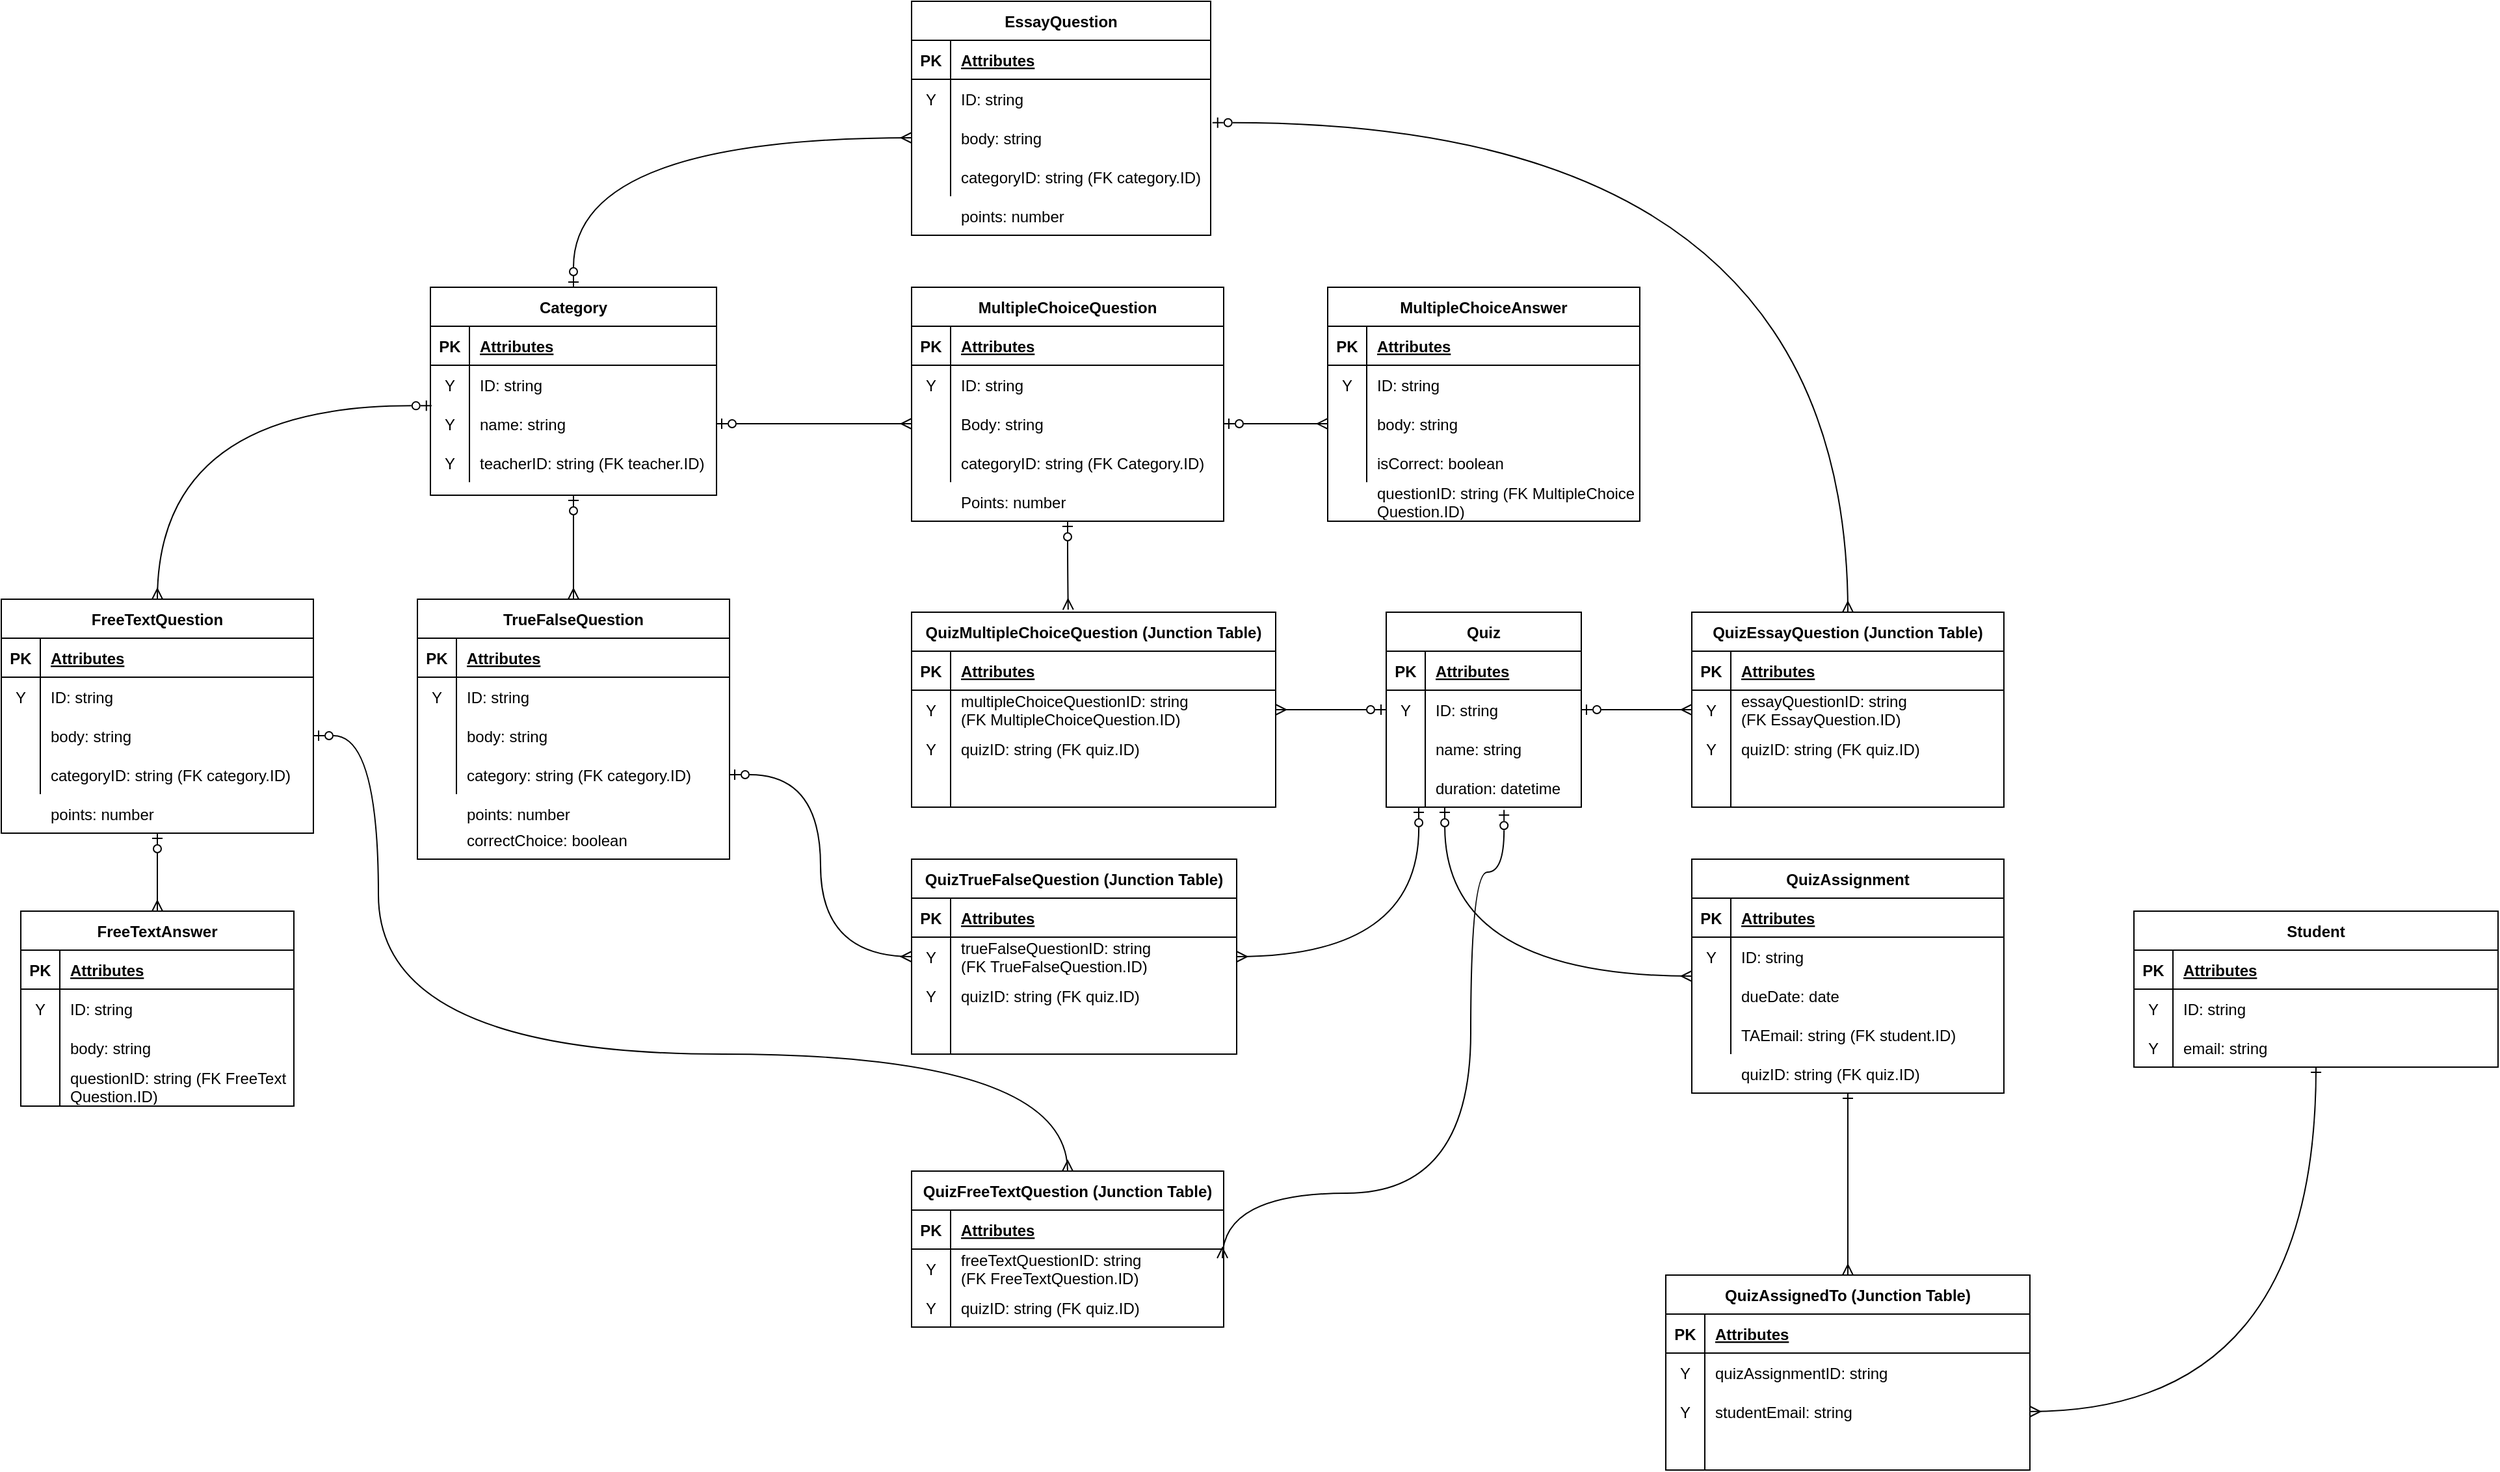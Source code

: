 <mxfile version="17.0.0" type="github"><diagram id="3Z0SVCObKAIPuRw6oHfd" name="Page-1"><mxGraphModel dx="2380" dy="1321" grid="1" gridSize="10" guides="1" tooltips="0" connect="1" arrows="1" fold="1" page="0" pageScale="1" pageWidth="850" pageHeight="1100" math="0" shadow="0"><root><mxCell id="0"/><mxCell id="1" parent="0"/><mxCell id="ldNpVmLNbpCW6Ff--b0J-321" style="edgeStyle=orthogonalEdgeStyle;curved=1;rounded=0;orthogonalLoop=1;jettySize=auto;html=1;entryX=0.43;entryY=-0.013;entryDx=0;entryDy=0;entryPerimeter=0;startArrow=ERzeroToOne;startFill=0;endArrow=ERmany;endFill=0;" edge="1" parent="1" source="ldNpVmLNbpCW6Ff--b0J-1" target="ldNpVmLNbpCW6Ff--b0J-129"><mxGeometry relative="1" as="geometry"/></mxCell><mxCell id="ldNpVmLNbpCW6Ff--b0J-1" value="MultipleChoiceQuestion" style="shape=table;startSize=30;container=1;collapsible=1;childLayout=tableLayout;fixedRows=1;rowLines=0;fontStyle=1;align=center;resizeLast=1;" vertex="1" parent="1"><mxGeometry x="40" y="40" width="240" height="180" as="geometry"/></mxCell><mxCell id="ldNpVmLNbpCW6Ff--b0J-2" value="" style="shape=tableRow;horizontal=0;startSize=0;swimlaneHead=0;swimlaneBody=0;fillColor=none;collapsible=0;dropTarget=0;points=[[0,0.5],[1,0.5]];portConstraint=eastwest;top=0;left=0;right=0;bottom=1;" vertex="1" parent="ldNpVmLNbpCW6Ff--b0J-1"><mxGeometry y="30" width="240" height="30" as="geometry"/></mxCell><mxCell id="ldNpVmLNbpCW6Ff--b0J-3" value="PK" style="shape=partialRectangle;connectable=0;fillColor=none;top=0;left=0;bottom=0;right=0;fontStyle=1;overflow=hidden;" vertex="1" parent="ldNpVmLNbpCW6Ff--b0J-2"><mxGeometry width="30" height="30" as="geometry"><mxRectangle width="30" height="30" as="alternateBounds"/></mxGeometry></mxCell><mxCell id="ldNpVmLNbpCW6Ff--b0J-4" value="Attributes" style="shape=partialRectangle;connectable=0;fillColor=none;top=0;left=0;bottom=0;right=0;align=left;spacingLeft=6;fontStyle=5;overflow=hidden;" vertex="1" parent="ldNpVmLNbpCW6Ff--b0J-2"><mxGeometry x="30" width="210" height="30" as="geometry"><mxRectangle width="210" height="30" as="alternateBounds"/></mxGeometry></mxCell><mxCell id="ldNpVmLNbpCW6Ff--b0J-5" value="" style="shape=tableRow;horizontal=0;startSize=0;swimlaneHead=0;swimlaneBody=0;fillColor=none;collapsible=0;dropTarget=0;points=[[0,0.5],[1,0.5]];portConstraint=eastwest;top=0;left=0;right=0;bottom=0;" vertex="1" parent="ldNpVmLNbpCW6Ff--b0J-1"><mxGeometry y="60" width="240" height="30" as="geometry"/></mxCell><mxCell id="ldNpVmLNbpCW6Ff--b0J-6" value="Y" style="shape=partialRectangle;connectable=0;fillColor=none;top=0;left=0;bottom=0;right=0;editable=1;overflow=hidden;" vertex="1" parent="ldNpVmLNbpCW6Ff--b0J-5"><mxGeometry width="30" height="30" as="geometry"><mxRectangle width="30" height="30" as="alternateBounds"/></mxGeometry></mxCell><mxCell id="ldNpVmLNbpCW6Ff--b0J-7" value="ID: string" style="shape=partialRectangle;connectable=0;fillColor=none;top=0;left=0;bottom=0;right=0;align=left;spacingLeft=6;overflow=hidden;" vertex="1" parent="ldNpVmLNbpCW6Ff--b0J-5"><mxGeometry x="30" width="210" height="30" as="geometry"><mxRectangle width="210" height="30" as="alternateBounds"/></mxGeometry></mxCell><mxCell id="ldNpVmLNbpCW6Ff--b0J-8" value="" style="shape=tableRow;horizontal=0;startSize=0;swimlaneHead=0;swimlaneBody=0;fillColor=none;collapsible=0;dropTarget=0;points=[[0,0.5],[1,0.5]];portConstraint=eastwest;top=0;left=0;right=0;bottom=0;" vertex="1" parent="ldNpVmLNbpCW6Ff--b0J-1"><mxGeometry y="90" width="240" height="30" as="geometry"/></mxCell><mxCell id="ldNpVmLNbpCW6Ff--b0J-9" value="" style="shape=partialRectangle;connectable=0;fillColor=none;top=0;left=0;bottom=0;right=0;editable=1;overflow=hidden;" vertex="1" parent="ldNpVmLNbpCW6Ff--b0J-8"><mxGeometry width="30" height="30" as="geometry"><mxRectangle width="30" height="30" as="alternateBounds"/></mxGeometry></mxCell><mxCell id="ldNpVmLNbpCW6Ff--b0J-10" value="Body: string" style="shape=partialRectangle;connectable=0;fillColor=none;top=0;left=0;bottom=0;right=0;align=left;spacingLeft=6;overflow=hidden;" vertex="1" parent="ldNpVmLNbpCW6Ff--b0J-8"><mxGeometry x="30" width="210" height="30" as="geometry"><mxRectangle width="210" height="30" as="alternateBounds"/></mxGeometry></mxCell><mxCell id="ldNpVmLNbpCW6Ff--b0J-11" value="" style="shape=tableRow;horizontal=0;startSize=0;swimlaneHead=0;swimlaneBody=0;fillColor=none;collapsible=0;dropTarget=0;points=[[0,0.5],[1,0.5]];portConstraint=eastwest;top=0;left=0;right=0;bottom=0;" vertex="1" parent="ldNpVmLNbpCW6Ff--b0J-1"><mxGeometry y="120" width="240" height="30" as="geometry"/></mxCell><mxCell id="ldNpVmLNbpCW6Ff--b0J-12" value="" style="shape=partialRectangle;connectable=0;fillColor=none;top=0;left=0;bottom=0;right=0;editable=1;overflow=hidden;" vertex="1" parent="ldNpVmLNbpCW6Ff--b0J-11"><mxGeometry width="30" height="30" as="geometry"><mxRectangle width="30" height="30" as="alternateBounds"/></mxGeometry></mxCell><mxCell id="ldNpVmLNbpCW6Ff--b0J-13" value="categoryID: string (FK Category.ID)" style="shape=partialRectangle;connectable=0;fillColor=none;top=0;left=0;bottom=0;right=0;align=left;spacingLeft=6;overflow=hidden;" vertex="1" parent="ldNpVmLNbpCW6Ff--b0J-11"><mxGeometry x="30" width="210" height="30" as="geometry"><mxRectangle width="210" height="30" as="alternateBounds"/></mxGeometry></mxCell><mxCell id="ldNpVmLNbpCW6Ff--b0J-320" style="edgeStyle=orthogonalEdgeStyle;curved=1;rounded=0;orthogonalLoop=1;jettySize=auto;html=1;startArrow=ERmany;startFill=0;endArrow=ERzeroToOne;endFill=0;" edge="1" parent="1" source="ldNpVmLNbpCW6Ff--b0J-14"><mxGeometry relative="1" as="geometry"><mxPoint x="-540" y="460" as="targetPoint"/></mxGeometry></mxCell><mxCell id="ldNpVmLNbpCW6Ff--b0J-14" value="FreeTextAnswer" style="shape=table;startSize=30;container=1;collapsible=1;childLayout=tableLayout;fixedRows=1;rowLines=0;fontStyle=1;align=center;resizeLast=1;" vertex="1" parent="1"><mxGeometry x="-645" y="520" width="210" height="150" as="geometry"/></mxCell><mxCell id="ldNpVmLNbpCW6Ff--b0J-15" value="" style="shape=tableRow;horizontal=0;startSize=0;swimlaneHead=0;swimlaneBody=0;fillColor=none;collapsible=0;dropTarget=0;points=[[0,0.5],[1,0.5]];portConstraint=eastwest;top=0;left=0;right=0;bottom=1;" vertex="1" parent="ldNpVmLNbpCW6Ff--b0J-14"><mxGeometry y="30" width="210" height="30" as="geometry"/></mxCell><mxCell id="ldNpVmLNbpCW6Ff--b0J-16" value="PK" style="shape=partialRectangle;connectable=0;fillColor=none;top=0;left=0;bottom=0;right=0;fontStyle=1;overflow=hidden;" vertex="1" parent="ldNpVmLNbpCW6Ff--b0J-15"><mxGeometry width="30" height="30" as="geometry"><mxRectangle width="30" height="30" as="alternateBounds"/></mxGeometry></mxCell><mxCell id="ldNpVmLNbpCW6Ff--b0J-17" value="Attributes" style="shape=partialRectangle;connectable=0;fillColor=none;top=0;left=0;bottom=0;right=0;align=left;spacingLeft=6;fontStyle=5;overflow=hidden;" vertex="1" parent="ldNpVmLNbpCW6Ff--b0J-15"><mxGeometry x="30" width="180" height="30" as="geometry"><mxRectangle width="180" height="30" as="alternateBounds"/></mxGeometry></mxCell><mxCell id="ldNpVmLNbpCW6Ff--b0J-18" value="" style="shape=tableRow;horizontal=0;startSize=0;swimlaneHead=0;swimlaneBody=0;fillColor=none;collapsible=0;dropTarget=0;points=[[0,0.5],[1,0.5]];portConstraint=eastwest;top=0;left=0;right=0;bottom=0;" vertex="1" parent="ldNpVmLNbpCW6Ff--b0J-14"><mxGeometry y="60" width="210" height="30" as="geometry"/></mxCell><mxCell id="ldNpVmLNbpCW6Ff--b0J-19" value="Y" style="shape=partialRectangle;connectable=0;fillColor=none;top=0;left=0;bottom=0;right=0;editable=1;overflow=hidden;" vertex="1" parent="ldNpVmLNbpCW6Ff--b0J-18"><mxGeometry width="30" height="30" as="geometry"><mxRectangle width="30" height="30" as="alternateBounds"/></mxGeometry></mxCell><mxCell id="ldNpVmLNbpCW6Ff--b0J-20" value="ID: string" style="shape=partialRectangle;connectable=0;fillColor=none;top=0;left=0;bottom=0;right=0;align=left;spacingLeft=6;overflow=hidden;" vertex="1" parent="ldNpVmLNbpCW6Ff--b0J-18"><mxGeometry x="30" width="180" height="30" as="geometry"><mxRectangle width="180" height="30" as="alternateBounds"/></mxGeometry></mxCell><mxCell id="ldNpVmLNbpCW6Ff--b0J-21" value="" style="shape=tableRow;horizontal=0;startSize=0;swimlaneHead=0;swimlaneBody=0;fillColor=none;collapsible=0;dropTarget=0;points=[[0,0.5],[1,0.5]];portConstraint=eastwest;top=0;left=0;right=0;bottom=0;" vertex="1" parent="ldNpVmLNbpCW6Ff--b0J-14"><mxGeometry y="90" width="210" height="30" as="geometry"/></mxCell><mxCell id="ldNpVmLNbpCW6Ff--b0J-22" value="" style="shape=partialRectangle;connectable=0;fillColor=none;top=0;left=0;bottom=0;right=0;editable=1;overflow=hidden;" vertex="1" parent="ldNpVmLNbpCW6Ff--b0J-21"><mxGeometry width="30" height="30" as="geometry"><mxRectangle width="30" height="30" as="alternateBounds"/></mxGeometry></mxCell><mxCell id="ldNpVmLNbpCW6Ff--b0J-23" value="body: string" style="shape=partialRectangle;connectable=0;fillColor=none;top=0;left=0;bottom=0;right=0;align=left;spacingLeft=6;overflow=hidden;" vertex="1" parent="ldNpVmLNbpCW6Ff--b0J-21"><mxGeometry x="30" width="180" height="30" as="geometry"><mxRectangle width="180" height="30" as="alternateBounds"/></mxGeometry></mxCell><mxCell id="ldNpVmLNbpCW6Ff--b0J-24" value="" style="shape=tableRow;horizontal=0;startSize=0;swimlaneHead=0;swimlaneBody=0;fillColor=none;collapsible=0;dropTarget=0;points=[[0,0.5],[1,0.5]];portConstraint=eastwest;top=0;left=0;right=0;bottom=0;" vertex="1" parent="ldNpVmLNbpCW6Ff--b0J-14"><mxGeometry y="120" width="210" height="30" as="geometry"/></mxCell><mxCell id="ldNpVmLNbpCW6Ff--b0J-25" value="" style="shape=partialRectangle;connectable=0;fillColor=none;top=0;left=0;bottom=0;right=0;editable=1;overflow=hidden;" vertex="1" parent="ldNpVmLNbpCW6Ff--b0J-24"><mxGeometry width="30" height="30" as="geometry"><mxRectangle width="30" height="30" as="alternateBounds"/></mxGeometry></mxCell><mxCell id="ldNpVmLNbpCW6Ff--b0J-26" value="questionID: string (FK FreeText&#10;Question.ID)" style="shape=partialRectangle;connectable=0;fillColor=none;top=0;left=0;bottom=0;right=0;align=left;spacingLeft=6;overflow=hidden;" vertex="1" parent="ldNpVmLNbpCW6Ff--b0J-24"><mxGeometry x="30" width="180" height="30" as="geometry"><mxRectangle width="180" height="30" as="alternateBounds"/></mxGeometry></mxCell><mxCell id="ldNpVmLNbpCW6Ff--b0J-27" value="MultipleChoiceAnswer" style="shape=table;startSize=30;container=1;collapsible=1;childLayout=tableLayout;fixedRows=1;rowLines=0;fontStyle=1;align=center;resizeLast=1;" vertex="1" parent="1"><mxGeometry x="360" y="40" width="240" height="180" as="geometry"/></mxCell><mxCell id="ldNpVmLNbpCW6Ff--b0J-28" value="" style="shape=tableRow;horizontal=0;startSize=0;swimlaneHead=0;swimlaneBody=0;fillColor=none;collapsible=0;dropTarget=0;points=[[0,0.5],[1,0.5]];portConstraint=eastwest;top=0;left=0;right=0;bottom=1;" vertex="1" parent="ldNpVmLNbpCW6Ff--b0J-27"><mxGeometry y="30" width="240" height="30" as="geometry"/></mxCell><mxCell id="ldNpVmLNbpCW6Ff--b0J-29" value="PK" style="shape=partialRectangle;connectable=0;fillColor=none;top=0;left=0;bottom=0;right=0;fontStyle=1;overflow=hidden;" vertex="1" parent="ldNpVmLNbpCW6Ff--b0J-28"><mxGeometry width="30" height="30" as="geometry"><mxRectangle width="30" height="30" as="alternateBounds"/></mxGeometry></mxCell><mxCell id="ldNpVmLNbpCW6Ff--b0J-30" value="Attributes" style="shape=partialRectangle;connectable=0;fillColor=none;top=0;left=0;bottom=0;right=0;align=left;spacingLeft=6;fontStyle=5;overflow=hidden;" vertex="1" parent="ldNpVmLNbpCW6Ff--b0J-28"><mxGeometry x="30" width="210" height="30" as="geometry"><mxRectangle width="210" height="30" as="alternateBounds"/></mxGeometry></mxCell><mxCell id="ldNpVmLNbpCW6Ff--b0J-31" value="" style="shape=tableRow;horizontal=0;startSize=0;swimlaneHead=0;swimlaneBody=0;fillColor=none;collapsible=0;dropTarget=0;points=[[0,0.5],[1,0.5]];portConstraint=eastwest;top=0;left=0;right=0;bottom=0;" vertex="1" parent="ldNpVmLNbpCW6Ff--b0J-27"><mxGeometry y="60" width="240" height="30" as="geometry"/></mxCell><mxCell id="ldNpVmLNbpCW6Ff--b0J-32" value="Y" style="shape=partialRectangle;connectable=0;fillColor=none;top=0;left=0;bottom=0;right=0;editable=1;overflow=hidden;" vertex="1" parent="ldNpVmLNbpCW6Ff--b0J-31"><mxGeometry width="30" height="30" as="geometry"><mxRectangle width="30" height="30" as="alternateBounds"/></mxGeometry></mxCell><mxCell id="ldNpVmLNbpCW6Ff--b0J-33" value="ID: string" style="shape=partialRectangle;connectable=0;fillColor=none;top=0;left=0;bottom=0;right=0;align=left;spacingLeft=6;overflow=hidden;" vertex="1" parent="ldNpVmLNbpCW6Ff--b0J-31"><mxGeometry x="30" width="210" height="30" as="geometry"><mxRectangle width="210" height="30" as="alternateBounds"/></mxGeometry></mxCell><mxCell id="ldNpVmLNbpCW6Ff--b0J-34" value="" style="shape=tableRow;horizontal=0;startSize=0;swimlaneHead=0;swimlaneBody=0;fillColor=none;collapsible=0;dropTarget=0;points=[[0,0.5],[1,0.5]];portConstraint=eastwest;top=0;left=0;right=0;bottom=0;" vertex="1" parent="ldNpVmLNbpCW6Ff--b0J-27"><mxGeometry y="90" width="240" height="30" as="geometry"/></mxCell><mxCell id="ldNpVmLNbpCW6Ff--b0J-35" value="" style="shape=partialRectangle;connectable=0;fillColor=none;top=0;left=0;bottom=0;right=0;editable=1;overflow=hidden;" vertex="1" parent="ldNpVmLNbpCW6Ff--b0J-34"><mxGeometry width="30" height="30" as="geometry"><mxRectangle width="30" height="30" as="alternateBounds"/></mxGeometry></mxCell><mxCell id="ldNpVmLNbpCW6Ff--b0J-36" value="body: string" style="shape=partialRectangle;connectable=0;fillColor=none;top=0;left=0;bottom=0;right=0;align=left;spacingLeft=6;overflow=hidden;" vertex="1" parent="ldNpVmLNbpCW6Ff--b0J-34"><mxGeometry x="30" width="210" height="30" as="geometry"><mxRectangle width="210" height="30" as="alternateBounds"/></mxGeometry></mxCell><mxCell id="ldNpVmLNbpCW6Ff--b0J-37" value="" style="shape=tableRow;horizontal=0;startSize=0;swimlaneHead=0;swimlaneBody=0;fillColor=none;collapsible=0;dropTarget=0;points=[[0,0.5],[1,0.5]];portConstraint=eastwest;top=0;left=0;right=0;bottom=0;" vertex="1" parent="ldNpVmLNbpCW6Ff--b0J-27"><mxGeometry y="120" width="240" height="30" as="geometry"/></mxCell><mxCell id="ldNpVmLNbpCW6Ff--b0J-38" value="" style="shape=partialRectangle;connectable=0;fillColor=none;top=0;left=0;bottom=0;right=0;editable=1;overflow=hidden;" vertex="1" parent="ldNpVmLNbpCW6Ff--b0J-37"><mxGeometry width="30" height="30" as="geometry"><mxRectangle width="30" height="30" as="alternateBounds"/></mxGeometry></mxCell><mxCell id="ldNpVmLNbpCW6Ff--b0J-39" value="isCorrect: boolean" style="shape=partialRectangle;connectable=0;fillColor=none;top=0;left=0;bottom=0;right=0;align=left;spacingLeft=6;overflow=hidden;" vertex="1" parent="ldNpVmLNbpCW6Ff--b0J-37"><mxGeometry x="30" width="210" height="30" as="geometry"><mxRectangle width="210" height="30" as="alternateBounds"/></mxGeometry></mxCell><mxCell id="ldNpVmLNbpCW6Ff--b0J-40" value="EssayQuestion" style="shape=table;startSize=30;container=1;collapsible=1;childLayout=tableLayout;fixedRows=1;rowLines=0;fontStyle=1;align=center;resizeLast=1;" vertex="1" parent="1"><mxGeometry x="40" y="-180" width="230" height="180" as="geometry"/></mxCell><mxCell id="ldNpVmLNbpCW6Ff--b0J-41" value="" style="shape=tableRow;horizontal=0;startSize=0;swimlaneHead=0;swimlaneBody=0;fillColor=none;collapsible=0;dropTarget=0;points=[[0,0.5],[1,0.5]];portConstraint=eastwest;top=0;left=0;right=0;bottom=1;" vertex="1" parent="ldNpVmLNbpCW6Ff--b0J-40"><mxGeometry y="30" width="230" height="30" as="geometry"/></mxCell><mxCell id="ldNpVmLNbpCW6Ff--b0J-42" value="PK" style="shape=partialRectangle;connectable=0;fillColor=none;top=0;left=0;bottom=0;right=0;fontStyle=1;overflow=hidden;" vertex="1" parent="ldNpVmLNbpCW6Ff--b0J-41"><mxGeometry width="30" height="30" as="geometry"><mxRectangle width="30" height="30" as="alternateBounds"/></mxGeometry></mxCell><mxCell id="ldNpVmLNbpCW6Ff--b0J-43" value="Attributes" style="shape=partialRectangle;connectable=0;fillColor=none;top=0;left=0;bottom=0;right=0;align=left;spacingLeft=6;fontStyle=5;overflow=hidden;" vertex="1" parent="ldNpVmLNbpCW6Ff--b0J-41"><mxGeometry x="30" width="200" height="30" as="geometry"><mxRectangle width="200" height="30" as="alternateBounds"/></mxGeometry></mxCell><mxCell id="ldNpVmLNbpCW6Ff--b0J-44" value="" style="shape=tableRow;horizontal=0;startSize=0;swimlaneHead=0;swimlaneBody=0;fillColor=none;collapsible=0;dropTarget=0;points=[[0,0.5],[1,0.5]];portConstraint=eastwest;top=0;left=0;right=0;bottom=0;" vertex="1" parent="ldNpVmLNbpCW6Ff--b0J-40"><mxGeometry y="60" width="230" height="30" as="geometry"/></mxCell><mxCell id="ldNpVmLNbpCW6Ff--b0J-45" value="Y" style="shape=partialRectangle;connectable=0;fillColor=none;top=0;left=0;bottom=0;right=0;editable=1;overflow=hidden;" vertex="1" parent="ldNpVmLNbpCW6Ff--b0J-44"><mxGeometry width="30" height="30" as="geometry"><mxRectangle width="30" height="30" as="alternateBounds"/></mxGeometry></mxCell><mxCell id="ldNpVmLNbpCW6Ff--b0J-46" value="ID: string" style="shape=partialRectangle;connectable=0;fillColor=none;top=0;left=0;bottom=0;right=0;align=left;spacingLeft=6;overflow=hidden;" vertex="1" parent="ldNpVmLNbpCW6Ff--b0J-44"><mxGeometry x="30" width="200" height="30" as="geometry"><mxRectangle width="200" height="30" as="alternateBounds"/></mxGeometry></mxCell><mxCell id="ldNpVmLNbpCW6Ff--b0J-47" value="" style="shape=tableRow;horizontal=0;startSize=0;swimlaneHead=0;swimlaneBody=0;fillColor=none;collapsible=0;dropTarget=0;points=[[0,0.5],[1,0.5]];portConstraint=eastwest;top=0;left=0;right=0;bottom=0;" vertex="1" parent="ldNpVmLNbpCW6Ff--b0J-40"><mxGeometry y="90" width="230" height="30" as="geometry"/></mxCell><mxCell id="ldNpVmLNbpCW6Ff--b0J-48" value="" style="shape=partialRectangle;connectable=0;fillColor=none;top=0;left=0;bottom=0;right=0;editable=1;overflow=hidden;" vertex="1" parent="ldNpVmLNbpCW6Ff--b0J-47"><mxGeometry width="30" height="30" as="geometry"><mxRectangle width="30" height="30" as="alternateBounds"/></mxGeometry></mxCell><mxCell id="ldNpVmLNbpCW6Ff--b0J-49" value="body: string" style="shape=partialRectangle;connectable=0;fillColor=none;top=0;left=0;bottom=0;right=0;align=left;spacingLeft=6;overflow=hidden;" vertex="1" parent="ldNpVmLNbpCW6Ff--b0J-47"><mxGeometry x="30" width="200" height="30" as="geometry"><mxRectangle width="200" height="30" as="alternateBounds"/></mxGeometry></mxCell><mxCell id="ldNpVmLNbpCW6Ff--b0J-50" value="" style="shape=tableRow;horizontal=0;startSize=0;swimlaneHead=0;swimlaneBody=0;fillColor=none;collapsible=0;dropTarget=0;points=[[0,0.5],[1,0.5]];portConstraint=eastwest;top=0;left=0;right=0;bottom=0;" vertex="1" parent="ldNpVmLNbpCW6Ff--b0J-40"><mxGeometry y="120" width="230" height="30" as="geometry"/></mxCell><mxCell id="ldNpVmLNbpCW6Ff--b0J-51" value="" style="shape=partialRectangle;connectable=0;fillColor=none;top=0;left=0;bottom=0;right=0;editable=1;overflow=hidden;" vertex="1" parent="ldNpVmLNbpCW6Ff--b0J-50"><mxGeometry width="30" height="30" as="geometry"><mxRectangle width="30" height="30" as="alternateBounds"/></mxGeometry></mxCell><mxCell id="ldNpVmLNbpCW6Ff--b0J-52" value="categoryID: string (FK category.ID)" style="shape=partialRectangle;connectable=0;fillColor=none;top=0;left=0;bottom=0;right=0;align=left;spacingLeft=6;overflow=hidden;" vertex="1" parent="ldNpVmLNbpCW6Ff--b0J-50"><mxGeometry x="30" width="200" height="30" as="geometry"><mxRectangle width="200" height="30" as="alternateBounds"/></mxGeometry></mxCell><mxCell id="ldNpVmLNbpCW6Ff--b0J-67" value="Category" style="shape=table;startSize=30;container=1;collapsible=1;childLayout=tableLayout;fixedRows=1;rowLines=0;fontStyle=1;align=center;resizeLast=1;" vertex="1" parent="1"><mxGeometry x="-330" y="40" width="220" height="160" as="geometry"/></mxCell><mxCell id="ldNpVmLNbpCW6Ff--b0J-68" value="" style="shape=tableRow;horizontal=0;startSize=0;swimlaneHead=0;swimlaneBody=0;fillColor=none;collapsible=0;dropTarget=0;points=[[0,0.5],[1,0.5]];portConstraint=eastwest;top=0;left=0;right=0;bottom=1;" vertex="1" parent="ldNpVmLNbpCW6Ff--b0J-67"><mxGeometry y="30" width="220" height="30" as="geometry"/></mxCell><mxCell id="ldNpVmLNbpCW6Ff--b0J-69" value="PK" style="shape=partialRectangle;connectable=0;fillColor=none;top=0;left=0;bottom=0;right=0;fontStyle=1;overflow=hidden;" vertex="1" parent="ldNpVmLNbpCW6Ff--b0J-68"><mxGeometry width="30" height="30" as="geometry"><mxRectangle width="30" height="30" as="alternateBounds"/></mxGeometry></mxCell><mxCell id="ldNpVmLNbpCW6Ff--b0J-70" value="Attributes" style="shape=partialRectangle;connectable=0;fillColor=none;top=0;left=0;bottom=0;right=0;align=left;spacingLeft=6;fontStyle=5;overflow=hidden;" vertex="1" parent="ldNpVmLNbpCW6Ff--b0J-68"><mxGeometry x="30" width="190" height="30" as="geometry"><mxRectangle width="190" height="30" as="alternateBounds"/></mxGeometry></mxCell><mxCell id="ldNpVmLNbpCW6Ff--b0J-71" value="" style="shape=tableRow;horizontal=0;startSize=0;swimlaneHead=0;swimlaneBody=0;fillColor=none;collapsible=0;dropTarget=0;points=[[0,0.5],[1,0.5]];portConstraint=eastwest;top=0;left=0;right=0;bottom=0;" vertex="1" parent="ldNpVmLNbpCW6Ff--b0J-67"><mxGeometry y="60" width="220" height="30" as="geometry"/></mxCell><mxCell id="ldNpVmLNbpCW6Ff--b0J-72" value="Y" style="shape=partialRectangle;connectable=0;fillColor=none;top=0;left=0;bottom=0;right=0;editable=1;overflow=hidden;" vertex="1" parent="ldNpVmLNbpCW6Ff--b0J-71"><mxGeometry width="30" height="30" as="geometry"><mxRectangle width="30" height="30" as="alternateBounds"/></mxGeometry></mxCell><mxCell id="ldNpVmLNbpCW6Ff--b0J-73" value="ID: string" style="shape=partialRectangle;connectable=0;fillColor=none;top=0;left=0;bottom=0;right=0;align=left;spacingLeft=6;overflow=hidden;" vertex="1" parent="ldNpVmLNbpCW6Ff--b0J-71"><mxGeometry x="30" width="190" height="30" as="geometry"><mxRectangle width="190" height="30" as="alternateBounds"/></mxGeometry></mxCell><mxCell id="ldNpVmLNbpCW6Ff--b0J-74" value="" style="shape=tableRow;horizontal=0;startSize=0;swimlaneHead=0;swimlaneBody=0;fillColor=none;collapsible=0;dropTarget=0;points=[[0,0.5],[1,0.5]];portConstraint=eastwest;top=0;left=0;right=0;bottom=0;" vertex="1" parent="ldNpVmLNbpCW6Ff--b0J-67"><mxGeometry y="90" width="220" height="30" as="geometry"/></mxCell><mxCell id="ldNpVmLNbpCW6Ff--b0J-75" value="Y" style="shape=partialRectangle;connectable=0;fillColor=none;top=0;left=0;bottom=0;right=0;editable=1;overflow=hidden;" vertex="1" parent="ldNpVmLNbpCW6Ff--b0J-74"><mxGeometry width="30" height="30" as="geometry"><mxRectangle width="30" height="30" as="alternateBounds"/></mxGeometry></mxCell><mxCell id="ldNpVmLNbpCW6Ff--b0J-76" value="name: string" style="shape=partialRectangle;connectable=0;fillColor=none;top=0;left=0;bottom=0;right=0;align=left;spacingLeft=6;overflow=hidden;" vertex="1" parent="ldNpVmLNbpCW6Ff--b0J-74"><mxGeometry x="30" width="190" height="30" as="geometry"><mxRectangle width="190" height="30" as="alternateBounds"/></mxGeometry></mxCell><mxCell id="ldNpVmLNbpCW6Ff--b0J-77" value="" style="shape=tableRow;horizontal=0;startSize=0;swimlaneHead=0;swimlaneBody=0;fillColor=none;collapsible=0;dropTarget=0;points=[[0,0.5],[1,0.5]];portConstraint=eastwest;top=0;left=0;right=0;bottom=0;" vertex="1" parent="ldNpVmLNbpCW6Ff--b0J-67"><mxGeometry y="120" width="220" height="30" as="geometry"/></mxCell><mxCell id="ldNpVmLNbpCW6Ff--b0J-78" value="Y" style="shape=partialRectangle;connectable=0;fillColor=none;top=0;left=0;bottom=0;right=0;editable=1;overflow=hidden;" vertex="1" parent="ldNpVmLNbpCW6Ff--b0J-77"><mxGeometry width="30" height="30" as="geometry"><mxRectangle width="30" height="30" as="alternateBounds"/></mxGeometry></mxCell><mxCell id="ldNpVmLNbpCW6Ff--b0J-79" value="teacherID: string (FK teacher.ID)" style="shape=partialRectangle;connectable=0;fillColor=none;top=0;left=0;bottom=0;right=0;align=left;spacingLeft=6;overflow=hidden;" vertex="1" parent="ldNpVmLNbpCW6Ff--b0J-77"><mxGeometry x="30" width="190" height="30" as="geometry"><mxRectangle width="190" height="30" as="alternateBounds"/></mxGeometry></mxCell><mxCell id="ldNpVmLNbpCW6Ff--b0J-322" style="edgeStyle=orthogonalEdgeStyle;curved=1;rounded=0;orthogonalLoop=1;jettySize=auto;html=1;entryX=0;entryY=0.5;entryDx=0;entryDy=0;startArrow=ERmany;startFill=0;endArrow=ERzeroToOne;endFill=0;" edge="1" parent="1" source="ldNpVmLNbpCW6Ff--b0J-129" target="ldNpVmLNbpCW6Ff--b0J-185"><mxGeometry relative="1" as="geometry"/></mxCell><mxCell id="ldNpVmLNbpCW6Ff--b0J-129" value="QuizMultipleChoiceQuestion (Junction Table)" style="shape=table;startSize=30;container=1;collapsible=1;childLayout=tableLayout;fixedRows=1;rowLines=0;fontStyle=1;align=center;resizeLast=1;" vertex="1" parent="1"><mxGeometry x="40" y="290" width="280" height="150" as="geometry"/></mxCell><mxCell id="ldNpVmLNbpCW6Ff--b0J-130" value="" style="shape=tableRow;horizontal=0;startSize=0;swimlaneHead=0;swimlaneBody=0;fillColor=none;collapsible=0;dropTarget=0;points=[[0,0.5],[1,0.5]];portConstraint=eastwest;top=0;left=0;right=0;bottom=1;" vertex="1" parent="ldNpVmLNbpCW6Ff--b0J-129"><mxGeometry y="30" width="280" height="30" as="geometry"/></mxCell><mxCell id="ldNpVmLNbpCW6Ff--b0J-131" value="PK" style="shape=partialRectangle;connectable=0;fillColor=none;top=0;left=0;bottom=0;right=0;fontStyle=1;overflow=hidden;" vertex="1" parent="ldNpVmLNbpCW6Ff--b0J-130"><mxGeometry width="30" height="30" as="geometry"><mxRectangle width="30" height="30" as="alternateBounds"/></mxGeometry></mxCell><mxCell id="ldNpVmLNbpCW6Ff--b0J-132" value="Attributes" style="shape=partialRectangle;connectable=0;fillColor=none;top=0;left=0;bottom=0;right=0;align=left;spacingLeft=6;fontStyle=5;overflow=hidden;" vertex="1" parent="ldNpVmLNbpCW6Ff--b0J-130"><mxGeometry x="30" width="250" height="30" as="geometry"><mxRectangle width="250" height="30" as="alternateBounds"/></mxGeometry></mxCell><mxCell id="ldNpVmLNbpCW6Ff--b0J-133" value="" style="shape=tableRow;horizontal=0;startSize=0;swimlaneHead=0;swimlaneBody=0;fillColor=none;collapsible=0;dropTarget=0;points=[[0,0.5],[1,0.5]];portConstraint=eastwest;top=0;left=0;right=0;bottom=0;" vertex="1" parent="ldNpVmLNbpCW6Ff--b0J-129"><mxGeometry y="60" width="280" height="30" as="geometry"/></mxCell><mxCell id="ldNpVmLNbpCW6Ff--b0J-134" value="Y" style="shape=partialRectangle;connectable=0;fillColor=none;top=0;left=0;bottom=0;right=0;editable=1;overflow=hidden;" vertex="1" parent="ldNpVmLNbpCW6Ff--b0J-133"><mxGeometry width="30" height="30" as="geometry"><mxRectangle width="30" height="30" as="alternateBounds"/></mxGeometry></mxCell><mxCell id="ldNpVmLNbpCW6Ff--b0J-135" value="multipleChoiceQuestionID: string &#10;(FK MultipleChoiceQuestion.ID)" style="shape=partialRectangle;connectable=0;fillColor=none;top=0;left=0;bottom=0;right=0;align=left;spacingLeft=6;overflow=hidden;" vertex="1" parent="ldNpVmLNbpCW6Ff--b0J-133"><mxGeometry x="30" width="250" height="30" as="geometry"><mxRectangle width="250" height="30" as="alternateBounds"/></mxGeometry></mxCell><mxCell id="ldNpVmLNbpCW6Ff--b0J-136" value="" style="shape=tableRow;horizontal=0;startSize=0;swimlaneHead=0;swimlaneBody=0;fillColor=none;collapsible=0;dropTarget=0;points=[[0,0.5],[1,0.5]];portConstraint=eastwest;top=0;left=0;right=0;bottom=0;" vertex="1" parent="ldNpVmLNbpCW6Ff--b0J-129"><mxGeometry y="90" width="280" height="30" as="geometry"/></mxCell><mxCell id="ldNpVmLNbpCW6Ff--b0J-137" value="Y" style="shape=partialRectangle;connectable=0;fillColor=none;top=0;left=0;bottom=0;right=0;editable=1;overflow=hidden;" vertex="1" parent="ldNpVmLNbpCW6Ff--b0J-136"><mxGeometry width="30" height="30" as="geometry"><mxRectangle width="30" height="30" as="alternateBounds"/></mxGeometry></mxCell><mxCell id="ldNpVmLNbpCW6Ff--b0J-138" value="quizID: string (FK quiz.ID)" style="shape=partialRectangle;connectable=0;fillColor=none;top=0;left=0;bottom=0;right=0;align=left;spacingLeft=6;overflow=hidden;" vertex="1" parent="ldNpVmLNbpCW6Ff--b0J-136"><mxGeometry x="30" width="250" height="30" as="geometry"><mxRectangle width="250" height="30" as="alternateBounds"/></mxGeometry></mxCell><mxCell id="ldNpVmLNbpCW6Ff--b0J-139" value="" style="shape=tableRow;horizontal=0;startSize=0;swimlaneHead=0;swimlaneBody=0;fillColor=none;collapsible=0;dropTarget=0;points=[[0,0.5],[1,0.5]];portConstraint=eastwest;top=0;left=0;right=0;bottom=0;" vertex="1" parent="ldNpVmLNbpCW6Ff--b0J-129"><mxGeometry y="120" width="280" height="30" as="geometry"/></mxCell><mxCell id="ldNpVmLNbpCW6Ff--b0J-140" value="" style="shape=partialRectangle;connectable=0;fillColor=none;top=0;left=0;bottom=0;right=0;editable=1;overflow=hidden;" vertex="1" parent="ldNpVmLNbpCW6Ff--b0J-139"><mxGeometry width="30" height="30" as="geometry"><mxRectangle width="30" height="30" as="alternateBounds"/></mxGeometry></mxCell><mxCell id="ldNpVmLNbpCW6Ff--b0J-141" value="" style="shape=partialRectangle;connectable=0;fillColor=none;top=0;left=0;bottom=0;right=0;align=left;spacingLeft=6;overflow=hidden;" vertex="1" parent="ldNpVmLNbpCW6Ff--b0J-139"><mxGeometry x="30" width="250" height="30" as="geometry"><mxRectangle width="250" height="30" as="alternateBounds"/></mxGeometry></mxCell><mxCell id="ldNpVmLNbpCW6Ff--b0J-142" value="QuizTrueFalseQuestion (Junction Table)" style="shape=table;startSize=30;container=1;collapsible=1;childLayout=tableLayout;fixedRows=1;rowLines=0;fontStyle=1;align=center;resizeLast=1;" vertex="1" parent="1"><mxGeometry x="40" y="480" width="250" height="150" as="geometry"/></mxCell><mxCell id="ldNpVmLNbpCW6Ff--b0J-143" value="" style="shape=tableRow;horizontal=0;startSize=0;swimlaneHead=0;swimlaneBody=0;fillColor=none;collapsible=0;dropTarget=0;points=[[0,0.5],[1,0.5]];portConstraint=eastwest;top=0;left=0;right=0;bottom=1;" vertex="1" parent="ldNpVmLNbpCW6Ff--b0J-142"><mxGeometry y="30" width="250" height="30" as="geometry"/></mxCell><mxCell id="ldNpVmLNbpCW6Ff--b0J-144" value="PK" style="shape=partialRectangle;connectable=0;fillColor=none;top=0;left=0;bottom=0;right=0;fontStyle=1;overflow=hidden;" vertex="1" parent="ldNpVmLNbpCW6Ff--b0J-143"><mxGeometry width="30" height="30" as="geometry"><mxRectangle width="30" height="30" as="alternateBounds"/></mxGeometry></mxCell><mxCell id="ldNpVmLNbpCW6Ff--b0J-145" value="Attributes" style="shape=partialRectangle;connectable=0;fillColor=none;top=0;left=0;bottom=0;right=0;align=left;spacingLeft=6;fontStyle=5;overflow=hidden;" vertex="1" parent="ldNpVmLNbpCW6Ff--b0J-143"><mxGeometry x="30" width="220" height="30" as="geometry"><mxRectangle width="220" height="30" as="alternateBounds"/></mxGeometry></mxCell><mxCell id="ldNpVmLNbpCW6Ff--b0J-146" value="" style="shape=tableRow;horizontal=0;startSize=0;swimlaneHead=0;swimlaneBody=0;fillColor=none;collapsible=0;dropTarget=0;points=[[0,0.5],[1,0.5]];portConstraint=eastwest;top=0;left=0;right=0;bottom=0;" vertex="1" parent="ldNpVmLNbpCW6Ff--b0J-142"><mxGeometry y="60" width="250" height="30" as="geometry"/></mxCell><mxCell id="ldNpVmLNbpCW6Ff--b0J-147" value="Y" style="shape=partialRectangle;connectable=0;fillColor=none;top=0;left=0;bottom=0;right=0;editable=1;overflow=hidden;" vertex="1" parent="ldNpVmLNbpCW6Ff--b0J-146"><mxGeometry width="30" height="30" as="geometry"><mxRectangle width="30" height="30" as="alternateBounds"/></mxGeometry></mxCell><mxCell id="ldNpVmLNbpCW6Ff--b0J-148" value="trueFalseQuestionID: string&#10;(FK TrueFalseQuestion.ID)" style="shape=partialRectangle;connectable=0;fillColor=none;top=0;left=0;bottom=0;right=0;align=left;spacingLeft=6;overflow=hidden;" vertex="1" parent="ldNpVmLNbpCW6Ff--b0J-146"><mxGeometry x="30" width="220" height="30" as="geometry"><mxRectangle width="220" height="30" as="alternateBounds"/></mxGeometry></mxCell><mxCell id="ldNpVmLNbpCW6Ff--b0J-149" value="" style="shape=tableRow;horizontal=0;startSize=0;swimlaneHead=0;swimlaneBody=0;fillColor=none;collapsible=0;dropTarget=0;points=[[0,0.5],[1,0.5]];portConstraint=eastwest;top=0;left=0;right=0;bottom=0;" vertex="1" parent="ldNpVmLNbpCW6Ff--b0J-142"><mxGeometry y="90" width="250" height="30" as="geometry"/></mxCell><mxCell id="ldNpVmLNbpCW6Ff--b0J-150" value="Y" style="shape=partialRectangle;connectable=0;fillColor=none;top=0;left=0;bottom=0;right=0;editable=1;overflow=hidden;" vertex="1" parent="ldNpVmLNbpCW6Ff--b0J-149"><mxGeometry width="30" height="30" as="geometry"><mxRectangle width="30" height="30" as="alternateBounds"/></mxGeometry></mxCell><mxCell id="ldNpVmLNbpCW6Ff--b0J-151" value="quizID: string (FK quiz.ID)" style="shape=partialRectangle;connectable=0;fillColor=none;top=0;left=0;bottom=0;right=0;align=left;spacingLeft=6;overflow=hidden;" vertex="1" parent="ldNpVmLNbpCW6Ff--b0J-149"><mxGeometry x="30" width="220" height="30" as="geometry"><mxRectangle width="220" height="30" as="alternateBounds"/></mxGeometry></mxCell><mxCell id="ldNpVmLNbpCW6Ff--b0J-152" value="" style="shape=tableRow;horizontal=0;startSize=0;swimlaneHead=0;swimlaneBody=0;fillColor=none;collapsible=0;dropTarget=0;points=[[0,0.5],[1,0.5]];portConstraint=eastwest;top=0;left=0;right=0;bottom=0;" vertex="1" parent="ldNpVmLNbpCW6Ff--b0J-142"><mxGeometry y="120" width="250" height="30" as="geometry"/></mxCell><mxCell id="ldNpVmLNbpCW6Ff--b0J-153" value="" style="shape=partialRectangle;connectable=0;fillColor=none;top=0;left=0;bottom=0;right=0;editable=1;overflow=hidden;" vertex="1" parent="ldNpVmLNbpCW6Ff--b0J-152"><mxGeometry width="30" height="30" as="geometry"><mxRectangle width="30" height="30" as="alternateBounds"/></mxGeometry></mxCell><mxCell id="ldNpVmLNbpCW6Ff--b0J-154" value="" style="shape=partialRectangle;connectable=0;fillColor=none;top=0;left=0;bottom=0;right=0;align=left;spacingLeft=6;overflow=hidden;" vertex="1" parent="ldNpVmLNbpCW6Ff--b0J-152"><mxGeometry x="30" width="220" height="30" as="geometry"><mxRectangle width="220" height="30" as="alternateBounds"/></mxGeometry></mxCell><mxCell id="ldNpVmLNbpCW6Ff--b0J-325" style="edgeStyle=orthogonalEdgeStyle;curved=1;rounded=0;orthogonalLoop=1;jettySize=auto;html=1;entryX=0.604;entryY=1.071;entryDx=0;entryDy=0;entryPerimeter=0;startArrow=ERmany;startFill=0;endArrow=ERzeroToOne;endFill=0;exitX=0.996;exitY=0.232;exitDx=0;exitDy=0;exitPerimeter=0;" edge="1" parent="1" source="ldNpVmLNbpCW6Ff--b0J-159" target="ldNpVmLNbpCW6Ff--b0J-191"><mxGeometry relative="1" as="geometry"><Array as="points"><mxPoint x="470" y="737"/><mxPoint x="470" y="490"/><mxPoint x="496" y="490"/></Array></mxGeometry></mxCell><mxCell id="ldNpVmLNbpCW6Ff--b0J-326" style="edgeStyle=orthogonalEdgeStyle;curved=1;rounded=0;orthogonalLoop=1;jettySize=auto;html=1;entryX=1;entryY=0.5;entryDx=0;entryDy=0;startArrow=ERmany;startFill=0;endArrow=ERzeroToOne;endFill=0;" edge="1" parent="1" source="ldNpVmLNbpCW6Ff--b0J-155" target="ldNpVmLNbpCW6Ff--b0J-175"><mxGeometry relative="1" as="geometry"><Array as="points"><mxPoint x="160" y="630"/><mxPoint x="-370" y="630"/><mxPoint x="-370" y="385"/></Array></mxGeometry></mxCell><mxCell id="ldNpVmLNbpCW6Ff--b0J-155" value="QuizFreeTextQuestion (Junction Table)" style="shape=table;startSize=30;container=1;collapsible=1;childLayout=tableLayout;fixedRows=1;rowLines=0;fontStyle=1;align=center;resizeLast=1;" vertex="1" parent="1"><mxGeometry x="40" y="720" width="240" height="120" as="geometry"/></mxCell><mxCell id="ldNpVmLNbpCW6Ff--b0J-156" value="" style="shape=tableRow;horizontal=0;startSize=0;swimlaneHead=0;swimlaneBody=0;fillColor=none;collapsible=0;dropTarget=0;points=[[0,0.5],[1,0.5]];portConstraint=eastwest;top=0;left=0;right=0;bottom=1;" vertex="1" parent="ldNpVmLNbpCW6Ff--b0J-155"><mxGeometry y="30" width="240" height="30" as="geometry"/></mxCell><mxCell id="ldNpVmLNbpCW6Ff--b0J-157" value="PK" style="shape=partialRectangle;connectable=0;fillColor=none;top=0;left=0;bottom=0;right=0;fontStyle=1;overflow=hidden;" vertex="1" parent="ldNpVmLNbpCW6Ff--b0J-156"><mxGeometry width="30" height="30" as="geometry"><mxRectangle width="30" height="30" as="alternateBounds"/></mxGeometry></mxCell><mxCell id="ldNpVmLNbpCW6Ff--b0J-158" value="Attributes" style="shape=partialRectangle;connectable=0;fillColor=none;top=0;left=0;bottom=0;right=0;align=left;spacingLeft=6;fontStyle=5;overflow=hidden;" vertex="1" parent="ldNpVmLNbpCW6Ff--b0J-156"><mxGeometry x="30" width="210" height="30" as="geometry"><mxRectangle width="210" height="30" as="alternateBounds"/></mxGeometry></mxCell><mxCell id="ldNpVmLNbpCW6Ff--b0J-159" value="" style="shape=tableRow;horizontal=0;startSize=0;swimlaneHead=0;swimlaneBody=0;fillColor=none;collapsible=0;dropTarget=0;points=[[0,0.5],[1,0.5]];portConstraint=eastwest;top=0;left=0;right=0;bottom=0;" vertex="1" parent="ldNpVmLNbpCW6Ff--b0J-155"><mxGeometry y="60" width="240" height="30" as="geometry"/></mxCell><mxCell id="ldNpVmLNbpCW6Ff--b0J-160" value="Y" style="shape=partialRectangle;connectable=0;fillColor=none;top=0;left=0;bottom=0;right=0;editable=1;overflow=hidden;" vertex="1" parent="ldNpVmLNbpCW6Ff--b0J-159"><mxGeometry width="30" height="30" as="geometry"><mxRectangle width="30" height="30" as="alternateBounds"/></mxGeometry></mxCell><mxCell id="ldNpVmLNbpCW6Ff--b0J-161" value="freeTextQuestionID: string&#10;(FK FreeTextQuestion.ID)" style="shape=partialRectangle;connectable=0;fillColor=none;top=0;left=0;bottom=0;right=0;align=left;spacingLeft=6;overflow=hidden;" vertex="1" parent="ldNpVmLNbpCW6Ff--b0J-159"><mxGeometry x="30" width="210" height="30" as="geometry"><mxRectangle width="210" height="30" as="alternateBounds"/></mxGeometry></mxCell><mxCell id="ldNpVmLNbpCW6Ff--b0J-162" value="" style="shape=tableRow;horizontal=0;startSize=0;swimlaneHead=0;swimlaneBody=0;fillColor=none;collapsible=0;dropTarget=0;points=[[0,0.5],[1,0.5]];portConstraint=eastwest;top=0;left=0;right=0;bottom=0;" vertex="1" parent="ldNpVmLNbpCW6Ff--b0J-155"><mxGeometry y="90" width="240" height="30" as="geometry"/></mxCell><mxCell id="ldNpVmLNbpCW6Ff--b0J-163" value="Y" style="shape=partialRectangle;connectable=0;fillColor=none;top=0;left=0;bottom=0;right=0;editable=1;overflow=hidden;" vertex="1" parent="ldNpVmLNbpCW6Ff--b0J-162"><mxGeometry width="30" height="30" as="geometry"><mxRectangle width="30" height="30" as="alternateBounds"/></mxGeometry></mxCell><mxCell id="ldNpVmLNbpCW6Ff--b0J-164" value="quizID: string (FK quiz.ID)" style="shape=partialRectangle;connectable=0;fillColor=none;top=0;left=0;bottom=0;right=0;align=left;spacingLeft=6;overflow=hidden;" vertex="1" parent="ldNpVmLNbpCW6Ff--b0J-162"><mxGeometry x="30" width="210" height="30" as="geometry"><mxRectangle width="210" height="30" as="alternateBounds"/></mxGeometry></mxCell><mxCell id="ldNpVmLNbpCW6Ff--b0J-315" style="edgeStyle=orthogonalEdgeStyle;curved=1;rounded=0;orthogonalLoop=1;jettySize=auto;html=1;entryX=0.004;entryY=0.039;entryDx=0;entryDy=0;entryPerimeter=0;startArrow=ERmany;startFill=0;endArrow=ERzeroToOne;endFill=0;" edge="1" parent="1" source="ldNpVmLNbpCW6Ff--b0J-168" target="ldNpVmLNbpCW6Ff--b0J-74"><mxGeometry relative="1" as="geometry"/></mxCell><mxCell id="ldNpVmLNbpCW6Ff--b0J-168" value="FreeTextQuestion" style="shape=table;startSize=30;container=1;collapsible=1;childLayout=tableLayout;fixedRows=1;rowLines=0;fontStyle=1;align=center;resizeLast=1;" vertex="1" parent="1"><mxGeometry x="-660" y="280" width="240" height="180" as="geometry"/></mxCell><mxCell id="ldNpVmLNbpCW6Ff--b0J-169" value="" style="shape=tableRow;horizontal=0;startSize=0;swimlaneHead=0;swimlaneBody=0;fillColor=none;collapsible=0;dropTarget=0;points=[[0,0.5],[1,0.5]];portConstraint=eastwest;top=0;left=0;right=0;bottom=1;" vertex="1" parent="ldNpVmLNbpCW6Ff--b0J-168"><mxGeometry y="30" width="240" height="30" as="geometry"/></mxCell><mxCell id="ldNpVmLNbpCW6Ff--b0J-170" value="PK" style="shape=partialRectangle;connectable=0;fillColor=none;top=0;left=0;bottom=0;right=0;fontStyle=1;overflow=hidden;" vertex="1" parent="ldNpVmLNbpCW6Ff--b0J-169"><mxGeometry width="30" height="30" as="geometry"><mxRectangle width="30" height="30" as="alternateBounds"/></mxGeometry></mxCell><mxCell id="ldNpVmLNbpCW6Ff--b0J-171" value="Attributes" style="shape=partialRectangle;connectable=0;fillColor=none;top=0;left=0;bottom=0;right=0;align=left;spacingLeft=6;fontStyle=5;overflow=hidden;" vertex="1" parent="ldNpVmLNbpCW6Ff--b0J-169"><mxGeometry x="30" width="210" height="30" as="geometry"><mxRectangle width="210" height="30" as="alternateBounds"/></mxGeometry></mxCell><mxCell id="ldNpVmLNbpCW6Ff--b0J-172" value="" style="shape=tableRow;horizontal=0;startSize=0;swimlaneHead=0;swimlaneBody=0;fillColor=none;collapsible=0;dropTarget=0;points=[[0,0.5],[1,0.5]];portConstraint=eastwest;top=0;left=0;right=0;bottom=0;" vertex="1" parent="ldNpVmLNbpCW6Ff--b0J-168"><mxGeometry y="60" width="240" height="30" as="geometry"/></mxCell><mxCell id="ldNpVmLNbpCW6Ff--b0J-173" value="Y" style="shape=partialRectangle;connectable=0;fillColor=none;top=0;left=0;bottom=0;right=0;editable=1;overflow=hidden;" vertex="1" parent="ldNpVmLNbpCW6Ff--b0J-172"><mxGeometry width="30" height="30" as="geometry"><mxRectangle width="30" height="30" as="alternateBounds"/></mxGeometry></mxCell><mxCell id="ldNpVmLNbpCW6Ff--b0J-174" value="ID: string" style="shape=partialRectangle;connectable=0;fillColor=none;top=0;left=0;bottom=0;right=0;align=left;spacingLeft=6;overflow=hidden;" vertex="1" parent="ldNpVmLNbpCW6Ff--b0J-172"><mxGeometry x="30" width="210" height="30" as="geometry"><mxRectangle width="210" height="30" as="alternateBounds"/></mxGeometry></mxCell><mxCell id="ldNpVmLNbpCW6Ff--b0J-175" value="" style="shape=tableRow;horizontal=0;startSize=0;swimlaneHead=0;swimlaneBody=0;fillColor=none;collapsible=0;dropTarget=0;points=[[0,0.5],[1,0.5]];portConstraint=eastwest;top=0;left=0;right=0;bottom=0;" vertex="1" parent="ldNpVmLNbpCW6Ff--b0J-168"><mxGeometry y="90" width="240" height="30" as="geometry"/></mxCell><mxCell id="ldNpVmLNbpCW6Ff--b0J-176" value="" style="shape=partialRectangle;connectable=0;fillColor=none;top=0;left=0;bottom=0;right=0;editable=1;overflow=hidden;" vertex="1" parent="ldNpVmLNbpCW6Ff--b0J-175"><mxGeometry width="30" height="30" as="geometry"><mxRectangle width="30" height="30" as="alternateBounds"/></mxGeometry></mxCell><mxCell id="ldNpVmLNbpCW6Ff--b0J-177" value="body: string" style="shape=partialRectangle;connectable=0;fillColor=none;top=0;left=0;bottom=0;right=0;align=left;spacingLeft=6;overflow=hidden;" vertex="1" parent="ldNpVmLNbpCW6Ff--b0J-175"><mxGeometry x="30" width="210" height="30" as="geometry"><mxRectangle width="210" height="30" as="alternateBounds"/></mxGeometry></mxCell><mxCell id="ldNpVmLNbpCW6Ff--b0J-178" value="" style="shape=tableRow;horizontal=0;startSize=0;swimlaneHead=0;swimlaneBody=0;fillColor=none;collapsible=0;dropTarget=0;points=[[0,0.5],[1,0.5]];portConstraint=eastwest;top=0;left=0;right=0;bottom=0;" vertex="1" parent="ldNpVmLNbpCW6Ff--b0J-168"><mxGeometry y="120" width="240" height="30" as="geometry"/></mxCell><mxCell id="ldNpVmLNbpCW6Ff--b0J-179" value="" style="shape=partialRectangle;connectable=0;fillColor=none;top=0;left=0;bottom=0;right=0;editable=1;overflow=hidden;" vertex="1" parent="ldNpVmLNbpCW6Ff--b0J-178"><mxGeometry width="30" height="30" as="geometry"><mxRectangle width="30" height="30" as="alternateBounds"/></mxGeometry></mxCell><mxCell id="ldNpVmLNbpCW6Ff--b0J-180" value="categoryID: string (FK category.ID)" style="shape=partialRectangle;connectable=0;fillColor=none;top=0;left=0;bottom=0;right=0;align=left;spacingLeft=6;overflow=hidden;" vertex="1" parent="ldNpVmLNbpCW6Ff--b0J-178"><mxGeometry x="30" width="210" height="30" as="geometry"><mxRectangle width="210" height="30" as="alternateBounds"/></mxGeometry></mxCell><mxCell id="ldNpVmLNbpCW6Ff--b0J-181" value="Quiz" style="shape=table;startSize=30;container=1;collapsible=1;childLayout=tableLayout;fixedRows=1;rowLines=0;fontStyle=1;align=center;resizeLast=1;" vertex="1" parent="1"><mxGeometry x="405" y="290" width="150" height="150" as="geometry"/></mxCell><mxCell id="ldNpVmLNbpCW6Ff--b0J-182" value="" style="shape=tableRow;horizontal=0;startSize=0;swimlaneHead=0;swimlaneBody=0;fillColor=none;collapsible=0;dropTarget=0;points=[[0,0.5],[1,0.5]];portConstraint=eastwest;top=0;left=0;right=0;bottom=1;" vertex="1" parent="ldNpVmLNbpCW6Ff--b0J-181"><mxGeometry y="30" width="150" height="30" as="geometry"/></mxCell><mxCell id="ldNpVmLNbpCW6Ff--b0J-183" value="PK" style="shape=partialRectangle;connectable=0;fillColor=none;top=0;left=0;bottom=0;right=0;fontStyle=1;overflow=hidden;" vertex="1" parent="ldNpVmLNbpCW6Ff--b0J-182"><mxGeometry width="30" height="30" as="geometry"><mxRectangle width="30" height="30" as="alternateBounds"/></mxGeometry></mxCell><mxCell id="ldNpVmLNbpCW6Ff--b0J-184" value="Attributes" style="shape=partialRectangle;connectable=0;fillColor=none;top=0;left=0;bottom=0;right=0;align=left;spacingLeft=6;fontStyle=5;overflow=hidden;" vertex="1" parent="ldNpVmLNbpCW6Ff--b0J-182"><mxGeometry x="30" width="120" height="30" as="geometry"><mxRectangle width="120" height="30" as="alternateBounds"/></mxGeometry></mxCell><mxCell id="ldNpVmLNbpCW6Ff--b0J-185" value="" style="shape=tableRow;horizontal=0;startSize=0;swimlaneHead=0;swimlaneBody=0;fillColor=none;collapsible=0;dropTarget=0;points=[[0,0.5],[1,0.5]];portConstraint=eastwest;top=0;left=0;right=0;bottom=0;" vertex="1" parent="ldNpVmLNbpCW6Ff--b0J-181"><mxGeometry y="60" width="150" height="30" as="geometry"/></mxCell><mxCell id="ldNpVmLNbpCW6Ff--b0J-186" value="Y" style="shape=partialRectangle;connectable=0;fillColor=none;top=0;left=0;bottom=0;right=0;editable=1;overflow=hidden;" vertex="1" parent="ldNpVmLNbpCW6Ff--b0J-185"><mxGeometry width="30" height="30" as="geometry"><mxRectangle width="30" height="30" as="alternateBounds"/></mxGeometry></mxCell><mxCell id="ldNpVmLNbpCW6Ff--b0J-187" value="ID: string" style="shape=partialRectangle;connectable=0;fillColor=none;top=0;left=0;bottom=0;right=0;align=left;spacingLeft=6;overflow=hidden;" vertex="1" parent="ldNpVmLNbpCW6Ff--b0J-185"><mxGeometry x="30" width="120" height="30" as="geometry"><mxRectangle width="120" height="30" as="alternateBounds"/></mxGeometry></mxCell><mxCell id="ldNpVmLNbpCW6Ff--b0J-188" value="" style="shape=tableRow;horizontal=0;startSize=0;swimlaneHead=0;swimlaneBody=0;fillColor=none;collapsible=0;dropTarget=0;points=[[0,0.5],[1,0.5]];portConstraint=eastwest;top=0;left=0;right=0;bottom=0;" vertex="1" parent="ldNpVmLNbpCW6Ff--b0J-181"><mxGeometry y="90" width="150" height="30" as="geometry"/></mxCell><mxCell id="ldNpVmLNbpCW6Ff--b0J-189" value="" style="shape=partialRectangle;connectable=0;fillColor=none;top=0;left=0;bottom=0;right=0;editable=1;overflow=hidden;" vertex="1" parent="ldNpVmLNbpCW6Ff--b0J-188"><mxGeometry width="30" height="30" as="geometry"><mxRectangle width="30" height="30" as="alternateBounds"/></mxGeometry></mxCell><mxCell id="ldNpVmLNbpCW6Ff--b0J-190" value="name: string" style="shape=partialRectangle;connectable=0;fillColor=none;top=0;left=0;bottom=0;right=0;align=left;spacingLeft=6;overflow=hidden;" vertex="1" parent="ldNpVmLNbpCW6Ff--b0J-188"><mxGeometry x="30" width="120" height="30" as="geometry"><mxRectangle width="120" height="30" as="alternateBounds"/></mxGeometry></mxCell><mxCell id="ldNpVmLNbpCW6Ff--b0J-191" value="" style="shape=tableRow;horizontal=0;startSize=0;swimlaneHead=0;swimlaneBody=0;fillColor=none;collapsible=0;dropTarget=0;points=[[0,0.5],[1,0.5]];portConstraint=eastwest;top=0;left=0;right=0;bottom=0;" vertex="1" parent="ldNpVmLNbpCW6Ff--b0J-181"><mxGeometry y="120" width="150" height="30" as="geometry"/></mxCell><mxCell id="ldNpVmLNbpCW6Ff--b0J-192" value="" style="shape=partialRectangle;connectable=0;fillColor=none;top=0;left=0;bottom=0;right=0;editable=1;overflow=hidden;" vertex="1" parent="ldNpVmLNbpCW6Ff--b0J-191"><mxGeometry width="30" height="30" as="geometry"><mxRectangle width="30" height="30" as="alternateBounds"/></mxGeometry></mxCell><mxCell id="ldNpVmLNbpCW6Ff--b0J-193" value="duration: datetime" style="shape=partialRectangle;connectable=0;fillColor=none;top=0;left=0;bottom=0;right=0;align=left;spacingLeft=6;overflow=hidden;" vertex="1" parent="ldNpVmLNbpCW6Ff--b0J-191"><mxGeometry x="30" width="120" height="30" as="geometry"><mxRectangle width="120" height="30" as="alternateBounds"/></mxGeometry></mxCell><mxCell id="ldNpVmLNbpCW6Ff--b0J-344" style="edgeStyle=orthogonalEdgeStyle;curved=1;rounded=0;orthogonalLoop=1;jettySize=auto;html=1;startArrow=ERmany;startFill=0;endArrow=ERzeroToOne;endFill=0;" edge="1" parent="1" source="ldNpVmLNbpCW6Ff--b0J-207"><mxGeometry relative="1" as="geometry"><mxPoint x="450" y="440" as="targetPoint"/></mxGeometry></mxCell><mxCell id="ldNpVmLNbpCW6Ff--b0J-207" value="QuizAssignment" style="shape=table;startSize=30;container=1;collapsible=1;childLayout=tableLayout;fixedRows=1;rowLines=0;fontStyle=1;align=center;resizeLast=1;" vertex="1" parent="1"><mxGeometry x="640" y="480" width="240" height="180" as="geometry"/></mxCell><mxCell id="ldNpVmLNbpCW6Ff--b0J-208" value="" style="shape=tableRow;horizontal=0;startSize=0;swimlaneHead=0;swimlaneBody=0;fillColor=none;collapsible=0;dropTarget=0;points=[[0,0.5],[1,0.5]];portConstraint=eastwest;top=0;left=0;right=0;bottom=1;" vertex="1" parent="ldNpVmLNbpCW6Ff--b0J-207"><mxGeometry y="30" width="240" height="30" as="geometry"/></mxCell><mxCell id="ldNpVmLNbpCW6Ff--b0J-209" value="PK" style="shape=partialRectangle;connectable=0;fillColor=none;top=0;left=0;bottom=0;right=0;fontStyle=1;overflow=hidden;" vertex="1" parent="ldNpVmLNbpCW6Ff--b0J-208"><mxGeometry width="30" height="30" as="geometry"><mxRectangle width="30" height="30" as="alternateBounds"/></mxGeometry></mxCell><mxCell id="ldNpVmLNbpCW6Ff--b0J-210" value="Attributes" style="shape=partialRectangle;connectable=0;fillColor=none;top=0;left=0;bottom=0;right=0;align=left;spacingLeft=6;fontStyle=5;overflow=hidden;" vertex="1" parent="ldNpVmLNbpCW6Ff--b0J-208"><mxGeometry x="30" width="210" height="30" as="geometry"><mxRectangle width="210" height="30" as="alternateBounds"/></mxGeometry></mxCell><mxCell id="ldNpVmLNbpCW6Ff--b0J-211" value="" style="shape=tableRow;horizontal=0;startSize=0;swimlaneHead=0;swimlaneBody=0;fillColor=none;collapsible=0;dropTarget=0;points=[[0,0.5],[1,0.5]];portConstraint=eastwest;top=0;left=0;right=0;bottom=0;" vertex="1" parent="ldNpVmLNbpCW6Ff--b0J-207"><mxGeometry y="60" width="240" height="30" as="geometry"/></mxCell><mxCell id="ldNpVmLNbpCW6Ff--b0J-212" value="Y" style="shape=partialRectangle;connectable=0;fillColor=none;top=0;left=0;bottom=0;right=0;editable=1;overflow=hidden;" vertex="1" parent="ldNpVmLNbpCW6Ff--b0J-211"><mxGeometry width="30" height="30" as="geometry"><mxRectangle width="30" height="30" as="alternateBounds"/></mxGeometry></mxCell><mxCell id="ldNpVmLNbpCW6Ff--b0J-213" value="ID: string" style="shape=partialRectangle;connectable=0;fillColor=none;top=0;left=0;bottom=0;right=0;align=left;spacingLeft=6;overflow=hidden;" vertex="1" parent="ldNpVmLNbpCW6Ff--b0J-211"><mxGeometry x="30" width="210" height="30" as="geometry"><mxRectangle width="210" height="30" as="alternateBounds"/></mxGeometry></mxCell><mxCell id="ldNpVmLNbpCW6Ff--b0J-214" value="" style="shape=tableRow;horizontal=0;startSize=0;swimlaneHead=0;swimlaneBody=0;fillColor=none;collapsible=0;dropTarget=0;points=[[0,0.5],[1,0.5]];portConstraint=eastwest;top=0;left=0;right=0;bottom=0;" vertex="1" parent="ldNpVmLNbpCW6Ff--b0J-207"><mxGeometry y="90" width="240" height="30" as="geometry"/></mxCell><mxCell id="ldNpVmLNbpCW6Ff--b0J-215" value="" style="shape=partialRectangle;connectable=0;fillColor=none;top=0;left=0;bottom=0;right=0;editable=1;overflow=hidden;" vertex="1" parent="ldNpVmLNbpCW6Ff--b0J-214"><mxGeometry width="30" height="30" as="geometry"><mxRectangle width="30" height="30" as="alternateBounds"/></mxGeometry></mxCell><mxCell id="ldNpVmLNbpCW6Ff--b0J-216" value="dueDate: date" style="shape=partialRectangle;connectable=0;fillColor=none;top=0;left=0;bottom=0;right=0;align=left;spacingLeft=6;overflow=hidden;" vertex="1" parent="ldNpVmLNbpCW6Ff--b0J-214"><mxGeometry x="30" width="210" height="30" as="geometry"><mxRectangle width="210" height="30" as="alternateBounds"/></mxGeometry></mxCell><mxCell id="ldNpVmLNbpCW6Ff--b0J-217" value="" style="shape=tableRow;horizontal=0;startSize=0;swimlaneHead=0;swimlaneBody=0;fillColor=none;collapsible=0;dropTarget=0;points=[[0,0.5],[1,0.5]];portConstraint=eastwest;top=0;left=0;right=0;bottom=0;" vertex="1" parent="ldNpVmLNbpCW6Ff--b0J-207"><mxGeometry y="120" width="240" height="30" as="geometry"/></mxCell><mxCell id="ldNpVmLNbpCW6Ff--b0J-218" value="" style="shape=partialRectangle;connectable=0;fillColor=none;top=0;left=0;bottom=0;right=0;editable=1;overflow=hidden;" vertex="1" parent="ldNpVmLNbpCW6Ff--b0J-217"><mxGeometry width="30" height="30" as="geometry"><mxRectangle width="30" height="30" as="alternateBounds"/></mxGeometry></mxCell><mxCell id="ldNpVmLNbpCW6Ff--b0J-219" value="TAEmail: string (FK student.ID)" style="shape=partialRectangle;connectable=0;fillColor=none;top=0;left=0;bottom=0;right=0;align=left;spacingLeft=6;overflow=hidden;" vertex="1" parent="ldNpVmLNbpCW6Ff--b0J-217"><mxGeometry x="30" width="210" height="30" as="geometry"><mxRectangle width="210" height="30" as="alternateBounds"/></mxGeometry></mxCell><mxCell id="ldNpVmLNbpCW6Ff--b0J-348" style="edgeStyle=orthogonalEdgeStyle;curved=1;rounded=0;orthogonalLoop=1;jettySize=auto;html=1;startArrow=ERmany;startFill=0;endArrow=ERone;endFill=0;" edge="1" parent="1" source="ldNpVmLNbpCW6Ff--b0J-220"><mxGeometry relative="1" as="geometry"><mxPoint x="760" y="660" as="targetPoint"/></mxGeometry></mxCell><mxCell id="ldNpVmLNbpCW6Ff--b0J-220" value="QuizAssignedTo (Junction Table)" style="shape=table;startSize=30;container=1;collapsible=1;childLayout=tableLayout;fixedRows=1;rowLines=0;fontStyle=1;align=center;resizeLast=1;" vertex="1" parent="1"><mxGeometry x="620" y="800" width="280" height="150" as="geometry"/></mxCell><mxCell id="ldNpVmLNbpCW6Ff--b0J-221" value="" style="shape=tableRow;horizontal=0;startSize=0;swimlaneHead=0;swimlaneBody=0;fillColor=none;collapsible=0;dropTarget=0;points=[[0,0.5],[1,0.5]];portConstraint=eastwest;top=0;left=0;right=0;bottom=1;" vertex="1" parent="ldNpVmLNbpCW6Ff--b0J-220"><mxGeometry y="30" width="280" height="30" as="geometry"/></mxCell><mxCell id="ldNpVmLNbpCW6Ff--b0J-222" value="PK" style="shape=partialRectangle;connectable=0;fillColor=none;top=0;left=0;bottom=0;right=0;fontStyle=1;overflow=hidden;" vertex="1" parent="ldNpVmLNbpCW6Ff--b0J-221"><mxGeometry width="30" height="30" as="geometry"><mxRectangle width="30" height="30" as="alternateBounds"/></mxGeometry></mxCell><mxCell id="ldNpVmLNbpCW6Ff--b0J-223" value="Attributes" style="shape=partialRectangle;connectable=0;fillColor=none;top=0;left=0;bottom=0;right=0;align=left;spacingLeft=6;fontStyle=5;overflow=hidden;" vertex="1" parent="ldNpVmLNbpCW6Ff--b0J-221"><mxGeometry x="30" width="250" height="30" as="geometry"><mxRectangle width="250" height="30" as="alternateBounds"/></mxGeometry></mxCell><mxCell id="ldNpVmLNbpCW6Ff--b0J-224" value="" style="shape=tableRow;horizontal=0;startSize=0;swimlaneHead=0;swimlaneBody=0;fillColor=none;collapsible=0;dropTarget=0;points=[[0,0.5],[1,0.5]];portConstraint=eastwest;top=0;left=0;right=0;bottom=0;" vertex="1" parent="ldNpVmLNbpCW6Ff--b0J-220"><mxGeometry y="60" width="280" height="30" as="geometry"/></mxCell><mxCell id="ldNpVmLNbpCW6Ff--b0J-225" value="Y" style="shape=partialRectangle;connectable=0;fillColor=none;top=0;left=0;bottom=0;right=0;editable=1;overflow=hidden;" vertex="1" parent="ldNpVmLNbpCW6Ff--b0J-224"><mxGeometry width="30" height="30" as="geometry"><mxRectangle width="30" height="30" as="alternateBounds"/></mxGeometry></mxCell><mxCell id="ldNpVmLNbpCW6Ff--b0J-226" value="quizAssignmentID: string" style="shape=partialRectangle;connectable=0;fillColor=none;top=0;left=0;bottom=0;right=0;align=left;spacingLeft=6;overflow=hidden;" vertex="1" parent="ldNpVmLNbpCW6Ff--b0J-224"><mxGeometry x="30" width="250" height="30" as="geometry"><mxRectangle width="250" height="30" as="alternateBounds"/></mxGeometry></mxCell><mxCell id="ldNpVmLNbpCW6Ff--b0J-227" value="" style="shape=tableRow;horizontal=0;startSize=0;swimlaneHead=0;swimlaneBody=0;fillColor=none;collapsible=0;dropTarget=0;points=[[0,0.5],[1,0.5]];portConstraint=eastwest;top=0;left=0;right=0;bottom=0;" vertex="1" parent="ldNpVmLNbpCW6Ff--b0J-220"><mxGeometry y="90" width="280" height="30" as="geometry"/></mxCell><mxCell id="ldNpVmLNbpCW6Ff--b0J-228" value="Y" style="shape=partialRectangle;connectable=0;fillColor=none;top=0;left=0;bottom=0;right=0;editable=1;overflow=hidden;" vertex="1" parent="ldNpVmLNbpCW6Ff--b0J-227"><mxGeometry width="30" height="30" as="geometry"><mxRectangle width="30" height="30" as="alternateBounds"/></mxGeometry></mxCell><mxCell id="ldNpVmLNbpCW6Ff--b0J-229" value="studentEmail: string" style="shape=partialRectangle;connectable=0;fillColor=none;top=0;left=0;bottom=0;right=0;align=left;spacingLeft=6;overflow=hidden;" vertex="1" parent="ldNpVmLNbpCW6Ff--b0J-227"><mxGeometry x="30" width="250" height="30" as="geometry"><mxRectangle width="250" height="30" as="alternateBounds"/></mxGeometry></mxCell><mxCell id="ldNpVmLNbpCW6Ff--b0J-230" value="" style="shape=tableRow;horizontal=0;startSize=0;swimlaneHead=0;swimlaneBody=0;fillColor=none;collapsible=0;dropTarget=0;points=[[0,0.5],[1,0.5]];portConstraint=eastwest;top=0;left=0;right=0;bottom=0;" vertex="1" parent="ldNpVmLNbpCW6Ff--b0J-220"><mxGeometry y="120" width="280" height="30" as="geometry"/></mxCell><mxCell id="ldNpVmLNbpCW6Ff--b0J-231" value="" style="shape=partialRectangle;connectable=0;fillColor=none;top=0;left=0;bottom=0;right=0;editable=1;overflow=hidden;" vertex="1" parent="ldNpVmLNbpCW6Ff--b0J-230"><mxGeometry width="30" height="30" as="geometry"><mxRectangle width="30" height="30" as="alternateBounds"/></mxGeometry></mxCell><mxCell id="ldNpVmLNbpCW6Ff--b0J-232" value="" style="shape=partialRectangle;connectable=0;fillColor=none;top=0;left=0;bottom=0;right=0;align=left;spacingLeft=6;overflow=hidden;" vertex="1" parent="ldNpVmLNbpCW6Ff--b0J-230"><mxGeometry x="30" width="250" height="30" as="geometry"><mxRectangle width="250" height="30" as="alternateBounds"/></mxGeometry></mxCell><mxCell id="ldNpVmLNbpCW6Ff--b0J-327" style="edgeStyle=orthogonalEdgeStyle;curved=1;rounded=0;orthogonalLoop=1;jettySize=auto;html=1;entryX=1;entryY=0.5;entryDx=0;entryDy=0;startArrow=ERmany;startFill=0;endArrow=ERzeroToOne;endFill=0;" edge="1" parent="1" source="ldNpVmLNbpCW6Ff--b0J-233" target="ldNpVmLNbpCW6Ff--b0J-185"><mxGeometry relative="1" as="geometry"/></mxCell><mxCell id="ldNpVmLNbpCW6Ff--b0J-329" style="edgeStyle=orthogonalEdgeStyle;curved=1;rounded=0;orthogonalLoop=1;jettySize=auto;html=1;entryX=1.006;entryY=1.113;entryDx=0;entryDy=0;entryPerimeter=0;startArrow=ERmany;startFill=0;endArrow=ERzeroToOne;endFill=0;" edge="1" parent="1" source="ldNpVmLNbpCW6Ff--b0J-233" target="ldNpVmLNbpCW6Ff--b0J-44"><mxGeometry relative="1" as="geometry"/></mxCell><mxCell id="ldNpVmLNbpCW6Ff--b0J-233" value="QuizEssayQuestion (Junction Table)" style="shape=table;startSize=30;container=1;collapsible=1;childLayout=tableLayout;fixedRows=1;rowLines=0;fontStyle=1;align=center;resizeLast=1;" vertex="1" parent="1"><mxGeometry x="640" y="290" width="240" height="150" as="geometry"/></mxCell><mxCell id="ldNpVmLNbpCW6Ff--b0J-234" value="" style="shape=tableRow;horizontal=0;startSize=0;swimlaneHead=0;swimlaneBody=0;fillColor=none;collapsible=0;dropTarget=0;points=[[0,0.5],[1,0.5]];portConstraint=eastwest;top=0;left=0;right=0;bottom=1;" vertex="1" parent="ldNpVmLNbpCW6Ff--b0J-233"><mxGeometry y="30" width="240" height="30" as="geometry"/></mxCell><mxCell id="ldNpVmLNbpCW6Ff--b0J-235" value="PK" style="shape=partialRectangle;connectable=0;fillColor=none;top=0;left=0;bottom=0;right=0;fontStyle=1;overflow=hidden;" vertex="1" parent="ldNpVmLNbpCW6Ff--b0J-234"><mxGeometry width="30" height="30" as="geometry"><mxRectangle width="30" height="30" as="alternateBounds"/></mxGeometry></mxCell><mxCell id="ldNpVmLNbpCW6Ff--b0J-236" value="Attributes" style="shape=partialRectangle;connectable=0;fillColor=none;top=0;left=0;bottom=0;right=0;align=left;spacingLeft=6;fontStyle=5;overflow=hidden;" vertex="1" parent="ldNpVmLNbpCW6Ff--b0J-234"><mxGeometry x="30" width="210" height="30" as="geometry"><mxRectangle width="210" height="30" as="alternateBounds"/></mxGeometry></mxCell><mxCell id="ldNpVmLNbpCW6Ff--b0J-237" value="" style="shape=tableRow;horizontal=0;startSize=0;swimlaneHead=0;swimlaneBody=0;fillColor=none;collapsible=0;dropTarget=0;points=[[0,0.5],[1,0.5]];portConstraint=eastwest;top=0;left=0;right=0;bottom=0;" vertex="1" parent="ldNpVmLNbpCW6Ff--b0J-233"><mxGeometry y="60" width="240" height="30" as="geometry"/></mxCell><mxCell id="ldNpVmLNbpCW6Ff--b0J-238" value="Y" style="shape=partialRectangle;connectable=0;fillColor=none;top=0;left=0;bottom=0;right=0;editable=1;overflow=hidden;" vertex="1" parent="ldNpVmLNbpCW6Ff--b0J-237"><mxGeometry width="30" height="30" as="geometry"><mxRectangle width="30" height="30" as="alternateBounds"/></mxGeometry></mxCell><mxCell id="ldNpVmLNbpCW6Ff--b0J-239" value="essayQuestionID: string&#10;(FK EssayQuestion.ID)" style="shape=partialRectangle;connectable=0;fillColor=none;top=0;left=0;bottom=0;right=0;align=left;spacingLeft=6;overflow=hidden;" vertex="1" parent="ldNpVmLNbpCW6Ff--b0J-237"><mxGeometry x="30" width="210" height="30" as="geometry"><mxRectangle width="210" height="30" as="alternateBounds"/></mxGeometry></mxCell><mxCell id="ldNpVmLNbpCW6Ff--b0J-240" value="" style="shape=tableRow;horizontal=0;startSize=0;swimlaneHead=0;swimlaneBody=0;fillColor=none;collapsible=0;dropTarget=0;points=[[0,0.5],[1,0.5]];portConstraint=eastwest;top=0;left=0;right=0;bottom=0;" vertex="1" parent="ldNpVmLNbpCW6Ff--b0J-233"><mxGeometry y="90" width="240" height="30" as="geometry"/></mxCell><mxCell id="ldNpVmLNbpCW6Ff--b0J-241" value="Y" style="shape=partialRectangle;connectable=0;fillColor=none;top=0;left=0;bottom=0;right=0;editable=1;overflow=hidden;" vertex="1" parent="ldNpVmLNbpCW6Ff--b0J-240"><mxGeometry width="30" height="30" as="geometry"><mxRectangle width="30" height="30" as="alternateBounds"/></mxGeometry></mxCell><mxCell id="ldNpVmLNbpCW6Ff--b0J-242" value="quizID: string (FK quiz.ID)" style="shape=partialRectangle;connectable=0;fillColor=none;top=0;left=0;bottom=0;right=0;align=left;spacingLeft=6;overflow=hidden;" vertex="1" parent="ldNpVmLNbpCW6Ff--b0J-240"><mxGeometry x="30" width="210" height="30" as="geometry"><mxRectangle width="210" height="30" as="alternateBounds"/></mxGeometry></mxCell><mxCell id="ldNpVmLNbpCW6Ff--b0J-243" value="" style="shape=tableRow;horizontal=0;startSize=0;swimlaneHead=0;swimlaneBody=0;fillColor=none;collapsible=0;dropTarget=0;points=[[0,0.5],[1,0.5]];portConstraint=eastwest;top=0;left=0;right=0;bottom=0;" vertex="1" parent="ldNpVmLNbpCW6Ff--b0J-233"><mxGeometry y="120" width="240" height="30" as="geometry"/></mxCell><mxCell id="ldNpVmLNbpCW6Ff--b0J-244" value="" style="shape=partialRectangle;connectable=0;fillColor=none;top=0;left=0;bottom=0;right=0;editable=1;overflow=hidden;" vertex="1" parent="ldNpVmLNbpCW6Ff--b0J-243"><mxGeometry width="30" height="30" as="geometry"><mxRectangle width="30" height="30" as="alternateBounds"/></mxGeometry></mxCell><mxCell id="ldNpVmLNbpCW6Ff--b0J-245" value="" style="shape=partialRectangle;connectable=0;fillColor=none;top=0;left=0;bottom=0;right=0;align=left;spacingLeft=6;overflow=hidden;" vertex="1" parent="ldNpVmLNbpCW6Ff--b0J-243"><mxGeometry x="30" width="210" height="30" as="geometry"><mxRectangle width="210" height="30" as="alternateBounds"/></mxGeometry></mxCell><mxCell id="ldNpVmLNbpCW6Ff--b0J-246" value="Points: number" style="shape=partialRectangle;connectable=0;fillColor=none;top=0;left=0;bottom=0;right=0;align=left;spacingLeft=6;overflow=hidden;" vertex="1" parent="1"><mxGeometry x="70" y="190" width="210" height="30" as="geometry"><mxRectangle width="150" height="30" as="alternateBounds"/></mxGeometry></mxCell><mxCell id="ldNpVmLNbpCW6Ff--b0J-247" value="" style="shape=partialRectangle;connectable=0;fillColor=none;top=0;left=0;bottom=0;right=0;editable=1;overflow=hidden;" vertex="1" parent="1"><mxGeometry x="50" y="170" width="30" height="30" as="geometry"><mxRectangle width="30" height="30" as="alternateBounds"/></mxGeometry></mxCell><mxCell id="ldNpVmLNbpCW6Ff--b0J-248" value="" style="shape=tableRow;horizontal=0;startSize=0;swimlaneHead=0;swimlaneBody=0;fillColor=none;collapsible=0;dropTarget=0;points=[[0,0.5],[1,0.5]];portConstraint=eastwest;top=0;left=0;right=0;bottom=0;" vertex="1" parent="1"><mxGeometry x="360" y="190" width="250" height="30" as="geometry"/></mxCell><mxCell id="ldNpVmLNbpCW6Ff--b0J-249" value="" style="shape=partialRectangle;connectable=0;fillColor=none;top=0;left=0;bottom=0;right=0;editable=1;overflow=hidden;" vertex="1" parent="ldNpVmLNbpCW6Ff--b0J-248"><mxGeometry width="30" height="30" as="geometry"><mxRectangle width="30" height="30" as="alternateBounds"/></mxGeometry></mxCell><mxCell id="ldNpVmLNbpCW6Ff--b0J-250" value="questionID: string (FK MultipleChoice&#10;Question.ID)" style="shape=partialRectangle;connectable=0;fillColor=none;top=0;left=0;bottom=0;right=0;align=left;spacingLeft=6;overflow=hidden;" vertex="1" parent="ldNpVmLNbpCW6Ff--b0J-248"><mxGeometry x="30" width="220" height="30" as="geometry"><mxRectangle width="200" height="30" as="alternateBounds"/></mxGeometry></mxCell><mxCell id="ldNpVmLNbpCW6Ff--b0J-293" value="points: number" style="shape=partialRectangle;connectable=0;fillColor=none;top=0;left=0;bottom=0;right=0;align=left;spacingLeft=6;overflow=hidden;" vertex="1" parent="1"><mxGeometry x="70" y="-30" width="200" height="30" as="geometry"><mxRectangle width="250" height="30" as="alternateBounds"/></mxGeometry></mxCell><mxCell id="ldNpVmLNbpCW6Ff--b0J-294" value="quizID: string (FK quiz.ID)" style="shape=partialRectangle;connectable=0;fillColor=none;top=0;left=0;bottom=0;right=0;align=left;spacingLeft=6;overflow=hidden;" vertex="1" parent="1"><mxGeometry x="670" y="630" width="210" height="30" as="geometry"><mxRectangle width="210" height="30" as="alternateBounds"/></mxGeometry></mxCell><mxCell id="ldNpVmLNbpCW6Ff--b0J-296" style="edgeStyle=orthogonalEdgeStyle;rounded=0;orthogonalLoop=1;jettySize=auto;html=1;entryX=1;entryY=0.5;entryDx=0;entryDy=0;curved=1;endArrow=ERzeroToOne;endFill=0;startArrow=ERmany;startFill=0;" edge="1" parent="1" source="ldNpVmLNbpCW6Ff--b0J-8" target="ldNpVmLNbpCW6Ff--b0J-74"><mxGeometry relative="1" as="geometry"/></mxCell><mxCell id="ldNpVmLNbpCW6Ff--b0J-298" style="edgeStyle=orthogonalEdgeStyle;curved=1;rounded=0;orthogonalLoop=1;jettySize=auto;html=1;entryX=1;entryY=0.5;entryDx=0;entryDy=0;startArrow=ERmany;startFill=0;endArrow=ERzeroToOne;endFill=0;" edge="1" parent="1" source="ldNpVmLNbpCW6Ff--b0J-34" target="ldNpVmLNbpCW6Ff--b0J-8"><mxGeometry relative="1" as="geometry"/></mxCell><mxCell id="ldNpVmLNbpCW6Ff--b0J-314" style="edgeStyle=orthogonalEdgeStyle;curved=1;rounded=0;orthogonalLoop=1;jettySize=auto;html=1;entryX=0.5;entryY=1;entryDx=0;entryDy=0;startArrow=ERmany;startFill=0;endArrow=ERzeroToOne;endFill=0;" edge="1" parent="1" source="ldNpVmLNbpCW6Ff--b0J-299" target="ldNpVmLNbpCW6Ff--b0J-67"><mxGeometry relative="1" as="geometry"/></mxCell><mxCell id="ldNpVmLNbpCW6Ff--b0J-299" value="TrueFalseQuestion" style="shape=table;startSize=30;container=1;collapsible=1;childLayout=tableLayout;fixedRows=1;rowLines=0;fontStyle=1;align=center;resizeLast=1;" vertex="1" parent="1"><mxGeometry x="-340" y="280" width="240" height="200" as="geometry"/></mxCell><mxCell id="ldNpVmLNbpCW6Ff--b0J-300" value="" style="shape=tableRow;horizontal=0;startSize=0;swimlaneHead=0;swimlaneBody=0;fillColor=none;collapsible=0;dropTarget=0;points=[[0,0.5],[1,0.5]];portConstraint=eastwest;top=0;left=0;right=0;bottom=1;" vertex="1" parent="ldNpVmLNbpCW6Ff--b0J-299"><mxGeometry y="30" width="240" height="30" as="geometry"/></mxCell><mxCell id="ldNpVmLNbpCW6Ff--b0J-301" value="PK" style="shape=partialRectangle;connectable=0;fillColor=none;top=0;left=0;bottom=0;right=0;fontStyle=1;overflow=hidden;" vertex="1" parent="ldNpVmLNbpCW6Ff--b0J-300"><mxGeometry width="30" height="30" as="geometry"><mxRectangle width="30" height="30" as="alternateBounds"/></mxGeometry></mxCell><mxCell id="ldNpVmLNbpCW6Ff--b0J-302" value="Attributes" style="shape=partialRectangle;connectable=0;fillColor=none;top=0;left=0;bottom=0;right=0;align=left;spacingLeft=6;fontStyle=5;overflow=hidden;" vertex="1" parent="ldNpVmLNbpCW6Ff--b0J-300"><mxGeometry x="30" width="210" height="30" as="geometry"><mxRectangle width="210" height="30" as="alternateBounds"/></mxGeometry></mxCell><mxCell id="ldNpVmLNbpCW6Ff--b0J-303" value="" style="shape=tableRow;horizontal=0;startSize=0;swimlaneHead=0;swimlaneBody=0;fillColor=none;collapsible=0;dropTarget=0;points=[[0,0.5],[1,0.5]];portConstraint=eastwest;top=0;left=0;right=0;bottom=0;" vertex="1" parent="ldNpVmLNbpCW6Ff--b0J-299"><mxGeometry y="60" width="240" height="30" as="geometry"/></mxCell><mxCell id="ldNpVmLNbpCW6Ff--b0J-304" value="Y" style="shape=partialRectangle;connectable=0;fillColor=none;top=0;left=0;bottom=0;right=0;editable=1;overflow=hidden;" vertex="1" parent="ldNpVmLNbpCW6Ff--b0J-303"><mxGeometry width="30" height="30" as="geometry"><mxRectangle width="30" height="30" as="alternateBounds"/></mxGeometry></mxCell><mxCell id="ldNpVmLNbpCW6Ff--b0J-305" value="ID: string" style="shape=partialRectangle;connectable=0;fillColor=none;top=0;left=0;bottom=0;right=0;align=left;spacingLeft=6;overflow=hidden;" vertex="1" parent="ldNpVmLNbpCW6Ff--b0J-303"><mxGeometry x="30" width="210" height="30" as="geometry"><mxRectangle width="210" height="30" as="alternateBounds"/></mxGeometry></mxCell><mxCell id="ldNpVmLNbpCW6Ff--b0J-306" value="" style="shape=tableRow;horizontal=0;startSize=0;swimlaneHead=0;swimlaneBody=0;fillColor=none;collapsible=0;dropTarget=0;points=[[0,0.5],[1,0.5]];portConstraint=eastwest;top=0;left=0;right=0;bottom=0;" vertex="1" parent="ldNpVmLNbpCW6Ff--b0J-299"><mxGeometry y="90" width="240" height="30" as="geometry"/></mxCell><mxCell id="ldNpVmLNbpCW6Ff--b0J-307" value="" style="shape=partialRectangle;connectable=0;fillColor=none;top=0;left=0;bottom=0;right=0;editable=1;overflow=hidden;" vertex="1" parent="ldNpVmLNbpCW6Ff--b0J-306"><mxGeometry width="30" height="30" as="geometry"><mxRectangle width="30" height="30" as="alternateBounds"/></mxGeometry></mxCell><mxCell id="ldNpVmLNbpCW6Ff--b0J-308" value="body: string" style="shape=partialRectangle;connectable=0;fillColor=none;top=0;left=0;bottom=0;right=0;align=left;spacingLeft=6;overflow=hidden;" vertex="1" parent="ldNpVmLNbpCW6Ff--b0J-306"><mxGeometry x="30" width="210" height="30" as="geometry"><mxRectangle width="210" height="30" as="alternateBounds"/></mxGeometry></mxCell><mxCell id="ldNpVmLNbpCW6Ff--b0J-309" value="" style="shape=tableRow;horizontal=0;startSize=0;swimlaneHead=0;swimlaneBody=0;fillColor=none;collapsible=0;dropTarget=0;points=[[0,0.5],[1,0.5]];portConstraint=eastwest;top=0;left=0;right=0;bottom=0;" vertex="1" parent="ldNpVmLNbpCW6Ff--b0J-299"><mxGeometry y="120" width="240" height="30" as="geometry"/></mxCell><mxCell id="ldNpVmLNbpCW6Ff--b0J-310" value="" style="shape=partialRectangle;connectable=0;fillColor=none;top=0;left=0;bottom=0;right=0;editable=1;overflow=hidden;" vertex="1" parent="ldNpVmLNbpCW6Ff--b0J-309"><mxGeometry width="30" height="30" as="geometry"><mxRectangle width="30" height="30" as="alternateBounds"/></mxGeometry></mxCell><mxCell id="ldNpVmLNbpCW6Ff--b0J-311" value="category: string (FK category.ID)" style="shape=partialRectangle;connectable=0;fillColor=none;top=0;left=0;bottom=0;right=0;align=left;spacingLeft=6;overflow=hidden;" vertex="1" parent="ldNpVmLNbpCW6Ff--b0J-309"><mxGeometry x="30" width="210" height="30" as="geometry"><mxRectangle width="210" height="30" as="alternateBounds"/></mxGeometry></mxCell><mxCell id="ldNpVmLNbpCW6Ff--b0J-312" value="points: number" style="shape=partialRectangle;connectable=0;fillColor=none;top=0;left=0;bottom=0;right=0;align=left;spacingLeft=6;overflow=hidden;" vertex="1" parent="1"><mxGeometry x="-310" y="430" width="190" height="30" as="geometry"><mxRectangle width="190" height="30" as="alternateBounds"/></mxGeometry></mxCell><mxCell id="ldNpVmLNbpCW6Ff--b0J-313" value="correctChoice: boolean" style="shape=partialRectangle;connectable=0;fillColor=none;top=0;left=0;bottom=0;right=0;align=left;spacingLeft=6;overflow=hidden;" vertex="1" parent="1"><mxGeometry x="-310" y="450" width="190" height="30" as="geometry"><mxRectangle width="190" height="30" as="alternateBounds"/></mxGeometry></mxCell><mxCell id="ldNpVmLNbpCW6Ff--b0J-318" style="edgeStyle=orthogonalEdgeStyle;curved=1;rounded=0;orthogonalLoop=1;jettySize=auto;html=1;entryX=0.5;entryY=0;entryDx=0;entryDy=0;startArrow=ERmany;startFill=0;endArrow=ERzeroToOne;endFill=0;" edge="1" parent="1" source="ldNpVmLNbpCW6Ff--b0J-47" target="ldNpVmLNbpCW6Ff--b0J-67"><mxGeometry relative="1" as="geometry"/></mxCell><mxCell id="ldNpVmLNbpCW6Ff--b0J-319" value="points: number" style="shape=partialRectangle;connectable=0;fillColor=none;top=0;left=0;bottom=0;right=0;align=left;spacingLeft=6;overflow=hidden;" vertex="1" parent="1"><mxGeometry x="-630" y="430" width="210" height="30" as="geometry"><mxRectangle width="210" height="30" as="alternateBounds"/></mxGeometry></mxCell><mxCell id="ldNpVmLNbpCW6Ff--b0J-323" style="edgeStyle=orthogonalEdgeStyle;curved=1;rounded=0;orthogonalLoop=1;jettySize=auto;html=1;entryX=0;entryY=0.5;entryDx=0;entryDy=0;startArrow=ERzeroToOne;startFill=0;endArrow=ERmany;endFill=0;" edge="1" parent="1" source="ldNpVmLNbpCW6Ff--b0J-309" target="ldNpVmLNbpCW6Ff--b0J-146"><mxGeometry relative="1" as="geometry"/></mxCell><mxCell id="ldNpVmLNbpCW6Ff--b0J-324" style="edgeStyle=orthogonalEdgeStyle;curved=1;rounded=0;orthogonalLoop=1;jettySize=auto;html=1;startArrow=ERmany;startFill=0;endArrow=ERzeroToOne;endFill=0;" edge="1" parent="1" source="ldNpVmLNbpCW6Ff--b0J-146"><mxGeometry relative="1" as="geometry"><mxPoint x="430" y="440" as="targetPoint"/></mxGeometry></mxCell><mxCell id="ldNpVmLNbpCW6Ff--b0J-330" value="Student" style="shape=table;startSize=30;container=1;collapsible=1;childLayout=tableLayout;fixedRows=1;rowLines=0;fontStyle=1;align=center;resizeLast=1;" vertex="1" parent="1"><mxGeometry x="980" y="520" width="280" height="120" as="geometry"/></mxCell><mxCell id="ldNpVmLNbpCW6Ff--b0J-331" value="" style="shape=tableRow;horizontal=0;startSize=0;swimlaneHead=0;swimlaneBody=0;fillColor=none;collapsible=0;dropTarget=0;points=[[0,0.5],[1,0.5]];portConstraint=eastwest;top=0;left=0;right=0;bottom=1;" vertex="1" parent="ldNpVmLNbpCW6Ff--b0J-330"><mxGeometry y="30" width="280" height="30" as="geometry"/></mxCell><mxCell id="ldNpVmLNbpCW6Ff--b0J-332" value="PK" style="shape=partialRectangle;connectable=0;fillColor=none;top=0;left=0;bottom=0;right=0;fontStyle=1;overflow=hidden;" vertex="1" parent="ldNpVmLNbpCW6Ff--b0J-331"><mxGeometry width="30" height="30" as="geometry"><mxRectangle width="30" height="30" as="alternateBounds"/></mxGeometry></mxCell><mxCell id="ldNpVmLNbpCW6Ff--b0J-333" value="Attributes" style="shape=partialRectangle;connectable=0;fillColor=none;top=0;left=0;bottom=0;right=0;align=left;spacingLeft=6;fontStyle=5;overflow=hidden;" vertex="1" parent="ldNpVmLNbpCW6Ff--b0J-331"><mxGeometry x="30" width="250" height="30" as="geometry"><mxRectangle width="250" height="30" as="alternateBounds"/></mxGeometry></mxCell><mxCell id="ldNpVmLNbpCW6Ff--b0J-334" value="" style="shape=tableRow;horizontal=0;startSize=0;swimlaneHead=0;swimlaneBody=0;fillColor=none;collapsible=0;dropTarget=0;points=[[0,0.5],[1,0.5]];portConstraint=eastwest;top=0;left=0;right=0;bottom=0;" vertex="1" parent="ldNpVmLNbpCW6Ff--b0J-330"><mxGeometry y="60" width="280" height="30" as="geometry"/></mxCell><mxCell id="ldNpVmLNbpCW6Ff--b0J-335" value="Y" style="shape=partialRectangle;connectable=0;fillColor=none;top=0;left=0;bottom=0;right=0;editable=1;overflow=hidden;" vertex="1" parent="ldNpVmLNbpCW6Ff--b0J-334"><mxGeometry width="30" height="30" as="geometry"><mxRectangle width="30" height="30" as="alternateBounds"/></mxGeometry></mxCell><mxCell id="ldNpVmLNbpCW6Ff--b0J-336" value="ID: string" style="shape=partialRectangle;connectable=0;fillColor=none;top=0;left=0;bottom=0;right=0;align=left;spacingLeft=6;overflow=hidden;" vertex="1" parent="ldNpVmLNbpCW6Ff--b0J-334"><mxGeometry x="30" width="250" height="30" as="geometry"><mxRectangle width="250" height="30" as="alternateBounds"/></mxGeometry></mxCell><mxCell id="ldNpVmLNbpCW6Ff--b0J-337" value="" style="shape=tableRow;horizontal=0;startSize=0;swimlaneHead=0;swimlaneBody=0;fillColor=none;collapsible=0;dropTarget=0;points=[[0,0.5],[1,0.5]];portConstraint=eastwest;top=0;left=0;right=0;bottom=0;" vertex="1" parent="ldNpVmLNbpCW6Ff--b0J-330"><mxGeometry y="90" width="280" height="30" as="geometry"/></mxCell><mxCell id="ldNpVmLNbpCW6Ff--b0J-338" value="Y" style="shape=partialRectangle;connectable=0;fillColor=none;top=0;left=0;bottom=0;right=0;editable=1;overflow=hidden;" vertex="1" parent="ldNpVmLNbpCW6Ff--b0J-337"><mxGeometry width="30" height="30" as="geometry"><mxRectangle width="30" height="30" as="alternateBounds"/></mxGeometry></mxCell><mxCell id="ldNpVmLNbpCW6Ff--b0J-339" value="email: string" style="shape=partialRectangle;connectable=0;fillColor=none;top=0;left=0;bottom=0;right=0;align=left;spacingLeft=6;overflow=hidden;" vertex="1" parent="ldNpVmLNbpCW6Ff--b0J-337"><mxGeometry x="30" width="250" height="30" as="geometry"><mxRectangle width="250" height="30" as="alternateBounds"/></mxGeometry></mxCell><mxCell id="ldNpVmLNbpCW6Ff--b0J-349" style="edgeStyle=orthogonalEdgeStyle;curved=1;rounded=0;orthogonalLoop=1;jettySize=auto;html=1;startArrow=ERmany;startFill=0;endArrow=ERone;endFill=0;" edge="1" parent="1" source="ldNpVmLNbpCW6Ff--b0J-227"><mxGeometry relative="1" as="geometry"><mxPoint x="1120" y="640" as="targetPoint"/></mxGeometry></mxCell></root></mxGraphModel></diagram></mxfile>